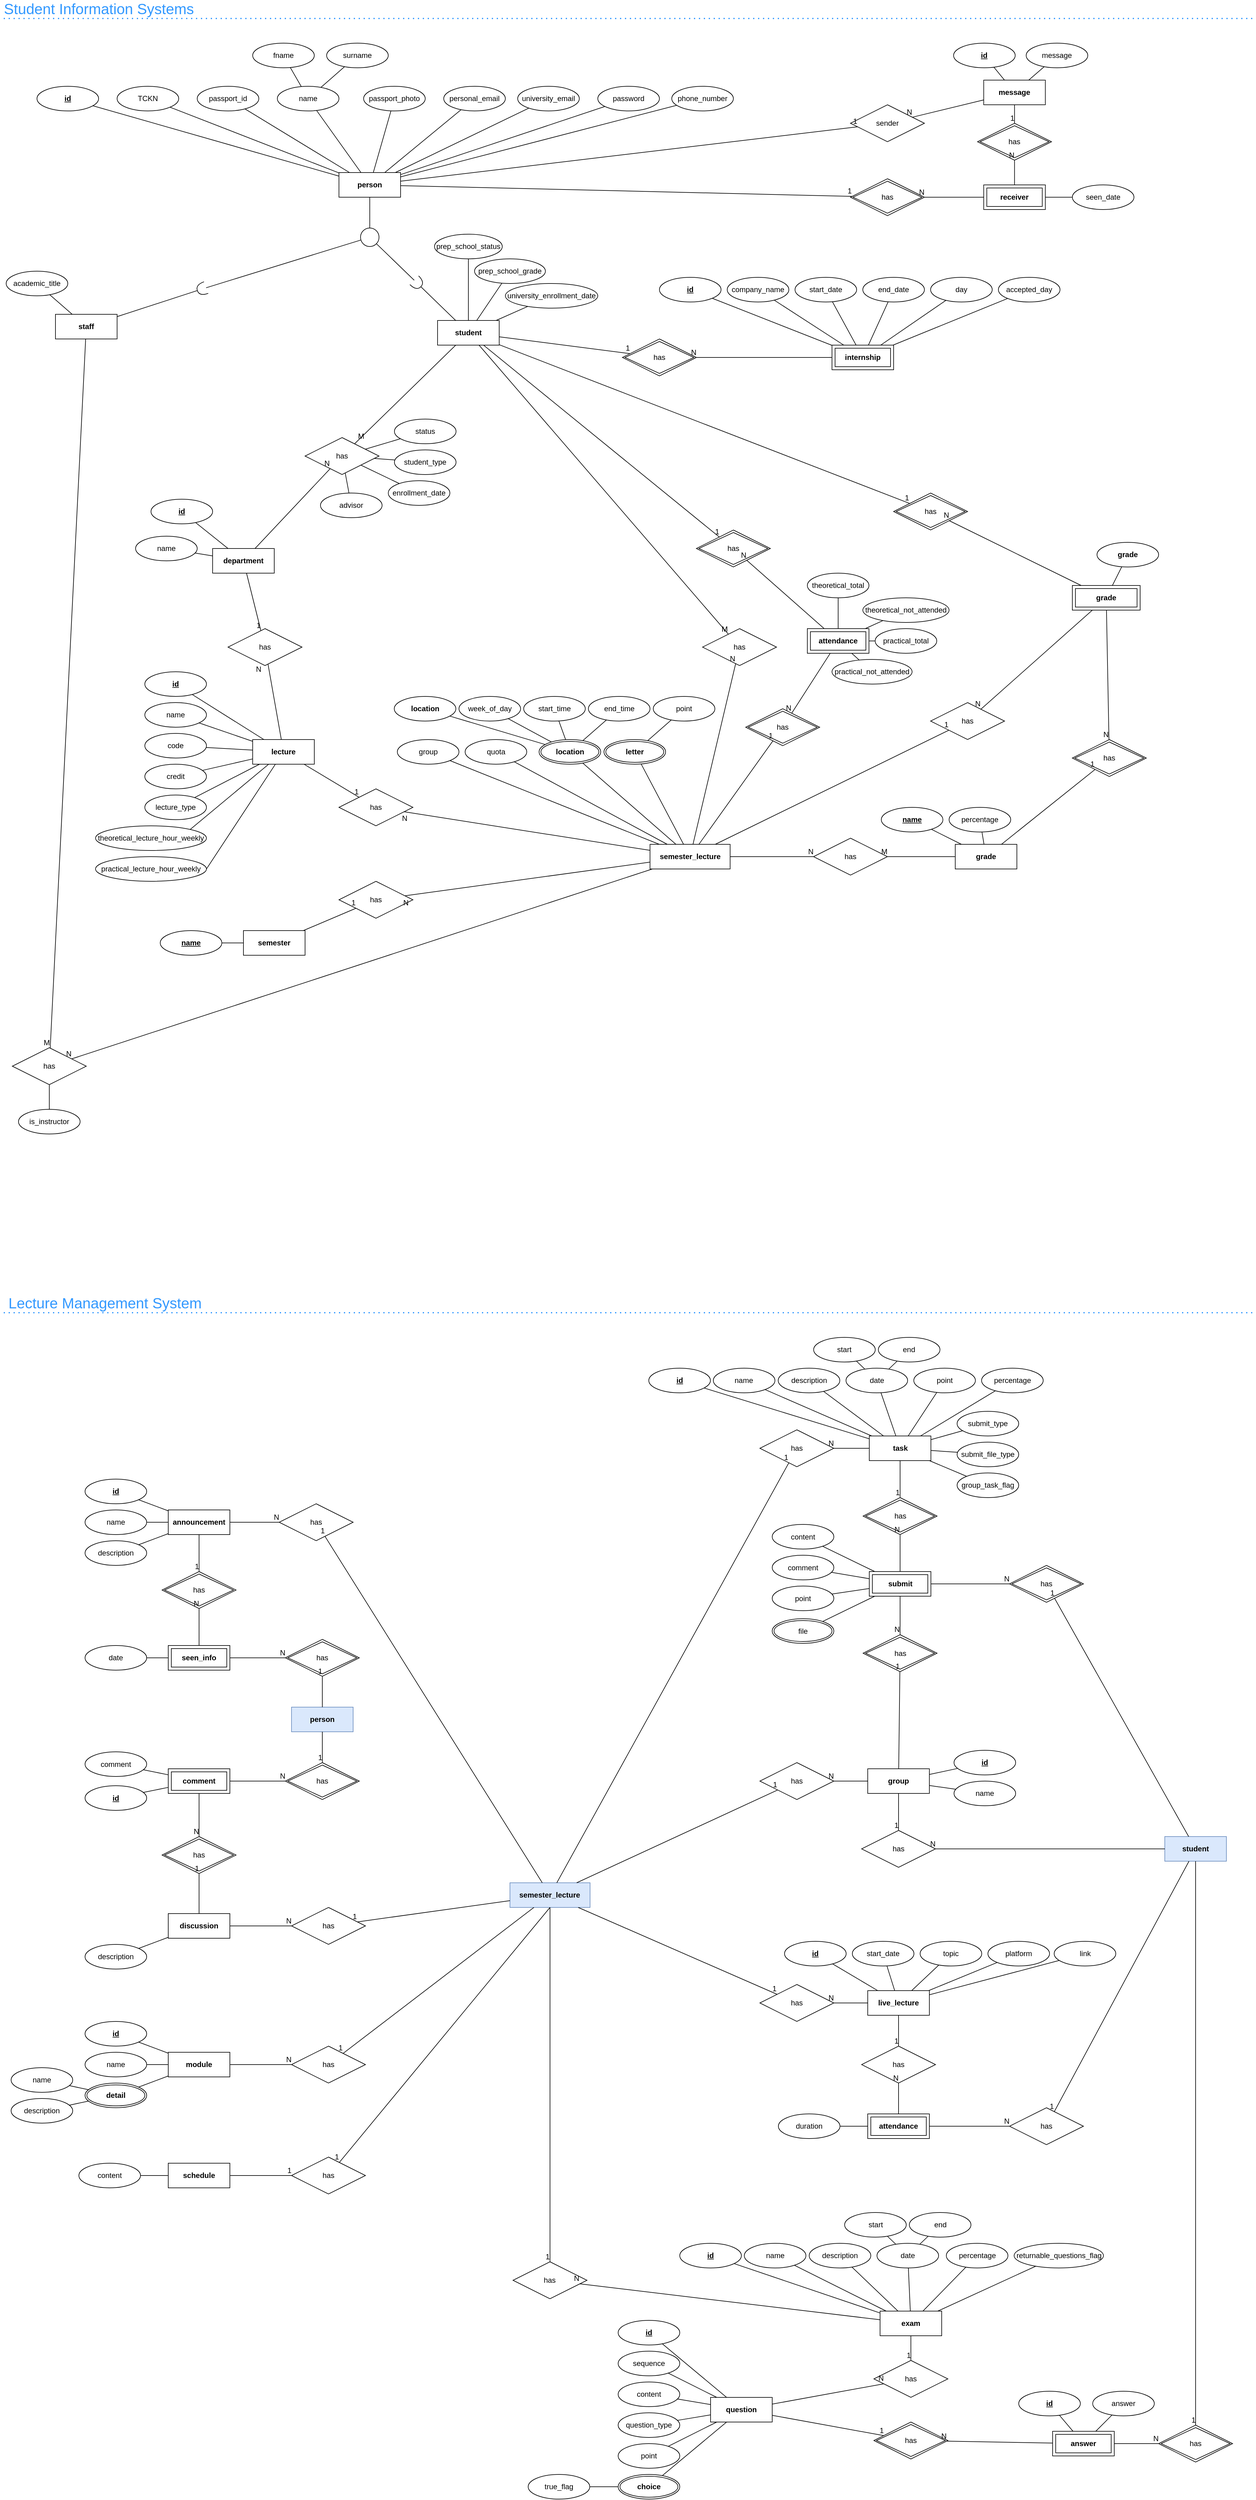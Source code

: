 <mxfile version="13.9.9" type="device"><diagram id="XMoU_OND17kwCqS3OICx" name="Page-1"><mxGraphModel dx="3408" dy="1976" grid="1" gridSize="10" guides="1" tooltips="1" connect="1" arrows="1" fold="1" page="1" pageScale="1" pageWidth="2050" pageHeight="2100" math="0" shadow="0"><root><mxCell id="0"/><mxCell id="1" parent="0"/><mxCell id="Ku2jAesm-2DQYDQjlMMh-1" value="&lt;span style=&quot;font-weight: 700&quot;&gt;person&lt;/span&gt;" style="whiteSpace=wrap;html=1;align=center;" parent="1" vertex="1"><mxGeometry x="555" y="290" width="100" height="40" as="geometry"/></mxCell><mxCell id="Ku2jAesm-2DQYDQjlMMh-2" value="&lt;span style=&quot;text-align: left&quot;&gt;TCKN&lt;/span&gt;" style="ellipse;whiteSpace=wrap;html=1;align=center;" parent="1" vertex="1"><mxGeometry x="195" y="150" width="100" height="40" as="geometry"/></mxCell><mxCell id="Ku2jAesm-2DQYDQjlMMh-3" value="&lt;span style=&quot;font-weight: 700 ; text-align: left&quot;&gt;id&lt;/span&gt;" style="ellipse;whiteSpace=wrap;html=1;align=center;fontStyle=4;" parent="1" vertex="1"><mxGeometry x="65" y="150" width="100" height="40" as="geometry"/></mxCell><mxCell id="Ku2jAesm-2DQYDQjlMMh-4" value="&lt;span style=&quot;text-align: left&quot;&gt;passport_id&lt;/span&gt;" style="ellipse;whiteSpace=wrap;html=1;align=center;" parent="1" vertex="1"><mxGeometry x="325" y="150" width="100" height="40" as="geometry"/></mxCell><mxCell id="Ku2jAesm-2DQYDQjlMMh-5" value="&lt;span style=&quot;text-align: left&quot;&gt;name&lt;/span&gt;" style="ellipse;whiteSpace=wrap;html=1;align=center;" parent="1" vertex="1"><mxGeometry x="455" y="150" width="100" height="40" as="geometry"/></mxCell><mxCell id="Ku2jAesm-2DQYDQjlMMh-6" value="&lt;span style=&quot;text-align: left&quot;&gt;surname&lt;/span&gt;" style="ellipse;whiteSpace=wrap;html=1;align=center;" parent="1" vertex="1"><mxGeometry x="535" y="80" width="100" height="40" as="geometry"/></mxCell><mxCell id="Ku2jAesm-2DQYDQjlMMh-11" value="&lt;span style=&quot;text-align: left&quot;&gt;fname&lt;/span&gt;" style="ellipse;whiteSpace=wrap;html=1;align=center;" parent="1" vertex="1"><mxGeometry x="415" y="80" width="100" height="40" as="geometry"/></mxCell><mxCell id="Ku2jAesm-2DQYDQjlMMh-12" value="&lt;span style=&quot;text-align: left&quot;&gt;passport_photo&lt;/span&gt;" style="ellipse;whiteSpace=wrap;html=1;align=center;" parent="1" vertex="1"><mxGeometry x="595" y="150" width="100" height="40" as="geometry"/></mxCell><mxCell id="Ku2jAesm-2DQYDQjlMMh-13" value="&lt;span style=&quot;text-align: left&quot;&gt;phone_number&lt;/span&gt;" style="ellipse;whiteSpace=wrap;html=1;align=center;" parent="1" vertex="1"><mxGeometry x="1095" y="150" width="100" height="40" as="geometry"/></mxCell><mxCell id="Ku2jAesm-2DQYDQjlMMh-14" value="&lt;span style=&quot;text-align: left&quot;&gt;personal_email&lt;/span&gt;" style="ellipse;whiteSpace=wrap;html=1;align=center;" parent="1" vertex="1"><mxGeometry x="725" y="150" width="100" height="40" as="geometry"/></mxCell><mxCell id="Ku2jAesm-2DQYDQjlMMh-16" value="" style="endArrow=none;html=1;rounded=0;" parent="1" source="Ku2jAesm-2DQYDQjlMMh-3" target="Ku2jAesm-2DQYDQjlMMh-1" edge="1"><mxGeometry relative="1" as="geometry"><mxPoint x="215" y="260" as="sourcePoint"/><mxPoint x="375" y="260" as="targetPoint"/></mxGeometry></mxCell><mxCell id="Ku2jAesm-2DQYDQjlMMh-17" value="" style="endArrow=none;html=1;rounded=0;" parent="1" source="Ku2jAesm-2DQYDQjlMMh-2" target="Ku2jAesm-2DQYDQjlMMh-1" edge="1"><mxGeometry relative="1" as="geometry"><mxPoint x="245.256" y="221.862" as="sourcePoint"/><mxPoint x="425" y="275.185" as="targetPoint"/></mxGeometry></mxCell><mxCell id="Ku2jAesm-2DQYDQjlMMh-18" value="" style="endArrow=none;html=1;rounded=0;" parent="1" source="Ku2jAesm-2DQYDQjlMMh-4" target="Ku2jAesm-2DQYDQjlMMh-1" edge="1"><mxGeometry relative="1" as="geometry"><mxPoint x="363.641" y="226.393" as="sourcePoint"/><mxPoint x="440.0" y="270.0" as="targetPoint"/></mxGeometry></mxCell><mxCell id="Ku2jAesm-2DQYDQjlMMh-19" value="" style="endArrow=none;html=1;rounded=0;" parent="1" source="Ku2jAesm-2DQYDQjlMMh-5" target="Ku2jAesm-2DQYDQjlMMh-1" edge="1"><mxGeometry relative="1" as="geometry"><mxPoint x="373.641" y="236.393" as="sourcePoint"/><mxPoint x="450.0" y="280.0" as="targetPoint"/></mxGeometry></mxCell><mxCell id="Ku2jAesm-2DQYDQjlMMh-20" value="" style="endArrow=none;html=1;rounded=0;" parent="1" source="Ku2jAesm-2DQYDQjlMMh-12" target="Ku2jAesm-2DQYDQjlMMh-1" edge="1"><mxGeometry relative="1" as="geometry"><mxPoint x="569.348" y="227.167" as="sourcePoint"/><mxPoint x="505.0" y="270.0" as="targetPoint"/></mxGeometry></mxCell><mxCell id="Ku2jAesm-2DQYDQjlMMh-21" value="" style="endArrow=none;html=1;rounded=0;" parent="1" source="Ku2jAesm-2DQYDQjlMMh-14" target="Ku2jAesm-2DQYDQjlMMh-1" edge="1"><mxGeometry relative="1" as="geometry"><mxPoint x="695.284" y="222.15" as="sourcePoint"/><mxPoint x="525.0" y="274.615" as="targetPoint"/></mxGeometry></mxCell><mxCell id="Ku2jAesm-2DQYDQjlMMh-22" value="" style="endArrow=none;html=1;rounded=0;" parent="1" source="Ku2jAesm-2DQYDQjlMMh-13" target="Ku2jAesm-2DQYDQjlMMh-1" edge="1"><mxGeometry relative="1" as="geometry"><mxPoint x="820.516" y="219.132" as="sourcePoint"/><mxPoint x="525.0" y="279.744" as="targetPoint"/></mxGeometry></mxCell><mxCell id="Ku2jAesm-2DQYDQjlMMh-23" value="" style="endArrow=none;html=1;rounded=0;" parent="1" source="Ku2jAesm-2DQYDQjlMMh-11" target="Ku2jAesm-2DQYDQjlMMh-5" edge="1"><mxGeometry relative="1" as="geometry"><mxPoint x="489.348" y="197.167" as="sourcePoint"/><mxPoint x="425.0" y="240.0" as="targetPoint"/></mxGeometry></mxCell><mxCell id="Ku2jAesm-2DQYDQjlMMh-24" value="" style="endArrow=none;html=1;rounded=0;" parent="1" source="Ku2jAesm-2DQYDQjlMMh-6" target="Ku2jAesm-2DQYDQjlMMh-5" edge="1"><mxGeometry relative="1" as="geometry"><mxPoint x="485.96" y="129.514" as="sourcePoint"/><mxPoint x="503.806" y="160.508" as="targetPoint"/></mxGeometry></mxCell><mxCell id="Ku2jAesm-2DQYDQjlMMh-26" value="&lt;span style=&quot;font-weight: 700&quot;&gt;staff&lt;/span&gt;" style="whiteSpace=wrap;html=1;align=center;" parent="1" vertex="1"><mxGeometry x="95" y="520" width="100" height="40" as="geometry"/></mxCell><mxCell id="Ku2jAesm-2DQYDQjlMMh-27" value="" style="ellipse;whiteSpace=wrap;html=1;aspect=fixed;" parent="1" vertex="1"><mxGeometry x="590" y="380" width="30" height="30" as="geometry"/></mxCell><mxCell id="Ku2jAesm-2DQYDQjlMMh-28" value="" style="endArrow=none;html=1;rounded=0;" parent="1" source="Ku2jAesm-2DQYDQjlMMh-1" target="Ku2jAesm-2DQYDQjlMMh-27" edge="1"><mxGeometry relative="1" as="geometry"><mxPoint x="515" y="440" as="sourcePoint"/><mxPoint x="675" y="440" as="targetPoint"/></mxGeometry></mxCell><mxCell id="Ku2jAesm-2DQYDQjlMMh-29" value="" style="endArrow=none;html=1;rounded=0;" parent="1" source="enJwTKfFx9Hhhwbg_yqi-1" target="Ku2jAesm-2DQYDQjlMMh-27" edge="1"><mxGeometry relative="1" as="geometry"><mxPoint x="475" y="460" as="sourcePoint"/><mxPoint x="635" y="460" as="targetPoint"/></mxGeometry></mxCell><mxCell id="Ku2jAesm-2DQYDQjlMMh-30" value="&lt;span style=&quot;font-weight: 700&quot;&gt;student&lt;/span&gt;" style="whiteSpace=wrap;html=1;align=center;" parent="1" vertex="1"><mxGeometry x="715" y="530" width="100" height="40" as="geometry"/></mxCell><mxCell id="Ku2jAesm-2DQYDQjlMMh-31" value="" style="endArrow=none;html=1;rounded=0;" parent="1" source="enJwTKfFx9Hhhwbg_yqi-3" target="Ku2jAesm-2DQYDQjlMMh-27" edge="1"><mxGeometry relative="1" as="geometry"><mxPoint x="458.226" y="540" as="sourcePoint"/><mxPoint x="603.633" y="414.788" as="targetPoint"/></mxGeometry></mxCell><mxCell id="Ku2jAesm-2DQYDQjlMMh-39" value="&lt;span style=&quot;text-align: left&quot;&gt;university_email&lt;/span&gt;" style="ellipse;whiteSpace=wrap;html=1;align=center;" parent="1" vertex="1"><mxGeometry x="845" y="150" width="100" height="40" as="geometry"/></mxCell><mxCell id="Ku2jAesm-2DQYDQjlMMh-40" value="&lt;span style=&quot;text-align: left&quot;&gt;password&lt;/span&gt;" style="ellipse;whiteSpace=wrap;html=1;align=center;" parent="1" vertex="1"><mxGeometry x="975" y="150" width="100" height="40" as="geometry"/></mxCell><mxCell id="Ku2jAesm-2DQYDQjlMMh-41" value="" style="endArrow=none;html=1;rounded=0;" parent="1" source="Ku2jAesm-2DQYDQjlMMh-39" target="Ku2jAesm-2DQYDQjlMMh-1" edge="1"><mxGeometry relative="1" as="geometry"><mxPoint x="763.242" y="198.007" as="sourcePoint"/><mxPoint x="639.286" y="300" as="targetPoint"/></mxGeometry></mxCell><mxCell id="Ku2jAesm-2DQYDQjlMMh-42" value="" style="endArrow=none;html=1;rounded=0;" parent="1" source="Ku2jAesm-2DQYDQjlMMh-40" target="Ku2jAesm-2DQYDQjlMMh-1" edge="1"><mxGeometry relative="1" as="geometry"><mxPoint x="873.117" y="195.406" as="sourcePoint"/><mxPoint x="656.429" y="300" as="targetPoint"/></mxGeometry></mxCell><mxCell id="Ku2jAesm-2DQYDQjlMMh-44" value="&lt;span style=&quot;text-align: left&quot;&gt;academic_title&lt;/span&gt;" style="ellipse;whiteSpace=wrap;html=1;align=center;strokeColor=#000000;fillColor=#ffffff;" parent="1" vertex="1"><mxGeometry x="15" y="450" width="100" height="40" as="geometry"/></mxCell><mxCell id="Ku2jAesm-2DQYDQjlMMh-45" value="" style="endArrow=none;html=1;rounded=0;" parent="1" source="Ku2jAesm-2DQYDQjlMMh-44" target="Ku2jAesm-2DQYDQjlMMh-26" edge="1"><mxGeometry relative="1" as="geometry"><mxPoint x="325" y="550" as="sourcePoint"/><mxPoint x="485" y="550" as="targetPoint"/></mxGeometry></mxCell><mxCell id="Ku2jAesm-2DQYDQjlMMh-47" value="&lt;span style=&quot;text-align: left&quot;&gt;prep_school_status&lt;/span&gt;" style="ellipse;whiteSpace=wrap;html=1;align=center;strokeColor=#000000;fillColor=#ffffff;" parent="1" vertex="1"><mxGeometry x="710" y="390" width="110" height="40" as="geometry"/></mxCell><mxCell id="Ku2jAesm-2DQYDQjlMMh-48" value="&lt;span style=&quot;text-align: left&quot;&gt;prep_school_grade&lt;/span&gt;" style="ellipse;whiteSpace=wrap;html=1;align=center;strokeColor=#000000;fillColor=#ffffff;" parent="1" vertex="1"><mxGeometry x="775" y="430" width="115" height="40" as="geometry"/></mxCell><mxCell id="Ku2jAesm-2DQYDQjlMMh-49" value="&lt;span style=&quot;text-align: left&quot;&gt;university_enrollment_date&lt;/span&gt;" style="ellipse;whiteSpace=wrap;html=1;align=center;strokeColor=#000000;fillColor=#ffffff;" parent="1" vertex="1"><mxGeometry x="825" y="470" width="150" height="40" as="geometry"/></mxCell><mxCell id="Ku2jAesm-2DQYDQjlMMh-50" value="" style="endArrow=none;html=1;rounded=0;" parent="1" source="Ku2jAesm-2DQYDQjlMMh-30" target="Ku2jAesm-2DQYDQjlMMh-47" edge="1"><mxGeometry relative="1" as="geometry"><mxPoint x="755" y="480" as="sourcePoint"/><mxPoint x="915" y="480" as="targetPoint"/></mxGeometry></mxCell><mxCell id="Ku2jAesm-2DQYDQjlMMh-51" value="" style="endArrow=none;html=1;rounded=0;" parent="1" source="Ku2jAesm-2DQYDQjlMMh-30" target="Ku2jAesm-2DQYDQjlMMh-48" edge="1"><mxGeometry relative="1" as="geometry"><mxPoint x="845" y="540" as="sourcePoint"/><mxPoint x="1005" y="540" as="targetPoint"/></mxGeometry></mxCell><mxCell id="Ku2jAesm-2DQYDQjlMMh-52" value="" style="endArrow=none;html=1;rounded=0;" parent="1" source="Ku2jAesm-2DQYDQjlMMh-30" target="Ku2jAesm-2DQYDQjlMMh-49" edge="1"><mxGeometry relative="1" as="geometry"><mxPoint x="808.131" y="540" as="sourcePoint"/><mxPoint x="878.811" y="497.333" as="targetPoint"/></mxGeometry></mxCell><mxCell id="Ku2jAesm-2DQYDQjlMMh-53" value="has" style="shape=rhombus;perimeter=rhombusPerimeter;whiteSpace=wrap;html=1;align=center;strokeColor=#000000;fillColor=#ffffff;" parent="1" vertex="1"><mxGeometry x="500" y="720" width="120" height="60" as="geometry"/></mxCell><mxCell id="Ku2jAesm-2DQYDQjlMMh-54" value="&lt;span style=&quot;font-weight: 700&quot;&gt;department&lt;/span&gt;" style="whiteSpace=wrap;html=1;align=center;strokeColor=#000000;fillColor=#ffffff;" parent="1" vertex="1"><mxGeometry x="350" y="900" width="100" height="40" as="geometry"/></mxCell><mxCell id="Ku2jAesm-2DQYDQjlMMh-55" value="&lt;span style=&quot;font-weight: 700 ; text-align: left&quot;&gt;id&lt;/span&gt;" style="ellipse;whiteSpace=wrap;html=1;align=center;fontStyle=4;strokeColor=#000000;fillColor=#ffffff;" parent="1" vertex="1"><mxGeometry x="250" y="820" width="100" height="40" as="geometry"/></mxCell><mxCell id="Ku2jAesm-2DQYDQjlMMh-56" value="&lt;span style=&quot;text-align: left&quot;&gt;name&lt;/span&gt;" style="ellipse;whiteSpace=wrap;html=1;align=center;strokeColor=#000000;fillColor=#ffffff;" parent="1" vertex="1"><mxGeometry x="225" y="880" width="100" height="40" as="geometry"/></mxCell><mxCell id="Ku2jAesm-2DQYDQjlMMh-58" value="" style="endArrow=none;html=1;rounded=0;" parent="1" source="Ku2jAesm-2DQYDQjlMMh-55" target="Ku2jAesm-2DQYDQjlMMh-54" edge="1"><mxGeometry relative="1" as="geometry"><mxPoint x="295" y="960" as="sourcePoint"/><mxPoint x="455" y="960" as="targetPoint"/></mxGeometry></mxCell><mxCell id="Ku2jAesm-2DQYDQjlMMh-59" value="" style="endArrow=none;html=1;rounded=0;" parent="1" source="Ku2jAesm-2DQYDQjlMMh-56" target="Ku2jAesm-2DQYDQjlMMh-54" edge="1"><mxGeometry relative="1" as="geometry"><mxPoint x="360.925" y="868.958" as="sourcePoint"/><mxPoint x="387.857" y="900" as="targetPoint"/></mxGeometry></mxCell><mxCell id="Ku2jAesm-2DQYDQjlMMh-68" value="" style="endArrow=none;html=1;rounded=0;" parent="1" source="Ku2jAesm-2DQYDQjlMMh-54" target="Ku2jAesm-2DQYDQjlMMh-53" edge="1"><mxGeometry relative="1" as="geometry"><mxPoint x="665" y="870" as="sourcePoint"/><mxPoint x="825" y="870" as="targetPoint"/></mxGeometry></mxCell><mxCell id="Ku2jAesm-2DQYDQjlMMh-69" value="N" style="resizable=0;html=1;align=right;verticalAlign=bottom;" parent="Ku2jAesm-2DQYDQjlMMh-68" connectable="0" vertex="1"><mxGeometry x="1" relative="1" as="geometry"/></mxCell><mxCell id="Ku2jAesm-2DQYDQjlMMh-70" value="" style="endArrow=none;html=1;rounded=0;" parent="1" source="Ku2jAesm-2DQYDQjlMMh-30" target="Ku2jAesm-2DQYDQjlMMh-53" edge="1"><mxGeometry relative="1" as="geometry"><mxPoint x="785" y="640" as="sourcePoint"/><mxPoint x="945" y="640" as="targetPoint"/></mxGeometry></mxCell><mxCell id="Ku2jAesm-2DQYDQjlMMh-71" value="M" style="resizable=0;html=1;align=right;verticalAlign=bottom;" parent="Ku2jAesm-2DQYDQjlMMh-70" connectable="0" vertex="1"><mxGeometry x="1" relative="1" as="geometry"><mxPoint x="16.21" y="-3.62" as="offset"/></mxGeometry></mxCell><mxCell id="Ku2jAesm-2DQYDQjlMMh-72" value="&lt;span style=&quot;text-align: left&quot;&gt;status&lt;/span&gt;" style="ellipse;whiteSpace=wrap;html=1;align=center;strokeColor=#000000;fillColor=#ffffff;" parent="1" vertex="1"><mxGeometry x="645" y="690" width="100" height="40" as="geometry"/></mxCell><mxCell id="Ku2jAesm-2DQYDQjlMMh-77" value="&lt;span style=&quot;text-align: left&quot;&gt;student_type&lt;/span&gt;" style="ellipse;whiteSpace=wrap;html=1;align=center;strokeColor=#000000;fillColor=#ffffff;" parent="1" vertex="1"><mxGeometry x="645" y="740" width="100" height="40" as="geometry"/></mxCell><mxCell id="Ku2jAesm-2DQYDQjlMMh-78" value="&lt;span style=&quot;text-align: left&quot;&gt;enrollment_date&lt;/span&gt;" style="ellipse;whiteSpace=wrap;html=1;align=center;strokeColor=#000000;fillColor=#ffffff;" parent="1" vertex="1"><mxGeometry x="635" y="790" width="100" height="40" as="geometry"/></mxCell><mxCell id="Ku2jAesm-2DQYDQjlMMh-79" value="" style="endArrow=none;html=1;rounded=0;" parent="1" source="Ku2jAesm-2DQYDQjlMMh-53" target="Ku2jAesm-2DQYDQjlMMh-72" edge="1"><mxGeometry relative="1" as="geometry"><mxPoint x="570" y="800" as="sourcePoint"/><mxPoint x="637.639" y="687.889" as="targetPoint"/></mxGeometry></mxCell><mxCell id="Ku2jAesm-2DQYDQjlMMh-80" value="" style="endArrow=none;html=1;rounded=0;" parent="1" source="Ku2jAesm-2DQYDQjlMMh-53" target="Ku2jAesm-2DQYDQjlMMh-77" edge="1"><mxGeometry relative="1" as="geometry"><mxPoint x="593.077" y="741.538" as="sourcePoint"/><mxPoint x="647.639" y="697.889" as="targetPoint"/></mxGeometry></mxCell><mxCell id="Ku2jAesm-2DQYDQjlMMh-81" value="" style="endArrow=none;html=1;rounded=0;" parent="1" source="Ku2jAesm-2DQYDQjlMMh-53" target="Ku2jAesm-2DQYDQjlMMh-78" edge="1"><mxGeometry relative="1" as="geometry"><mxPoint x="609.13" y="749.565" as="sourcePoint"/><mxPoint x="678.397" y="731.094" as="targetPoint"/></mxGeometry></mxCell><mxCell id="Ku2jAesm-2DQYDQjlMMh-88" value="&lt;span style=&quot;font-weight: 700&quot;&gt;internship&lt;/span&gt;" style="shape=ext;margin=3;double=1;whiteSpace=wrap;html=1;align=center;" parent="1" vertex="1"><mxGeometry x="1355" y="570" width="100" height="40" as="geometry"/></mxCell><mxCell id="Ku2jAesm-2DQYDQjlMMh-89" value="has" style="shape=rhombus;double=1;perimeter=rhombusPerimeter;whiteSpace=wrap;html=1;align=center;" parent="1" vertex="1"><mxGeometry x="1015" y="560" width="120" height="60" as="geometry"/></mxCell><mxCell id="Ku2jAesm-2DQYDQjlMMh-90" value="" style="endArrow=none;html=1;rounded=0;" parent="1" source="Ku2jAesm-2DQYDQjlMMh-88" target="Ku2jAesm-2DQYDQjlMMh-89" edge="1"><mxGeometry relative="1" as="geometry"><mxPoint x="835" y="640" as="sourcePoint"/><mxPoint x="1075" y="590" as="targetPoint"/></mxGeometry></mxCell><mxCell id="Ku2jAesm-2DQYDQjlMMh-91" value="N" style="resizable=0;html=1;align=right;verticalAlign=bottom;" parent="Ku2jAesm-2DQYDQjlMMh-90" connectable="0" vertex="1"><mxGeometry x="1" relative="1" as="geometry"/></mxCell><mxCell id="Ku2jAesm-2DQYDQjlMMh-92" value="" style="endArrow=none;html=1;rounded=0;" parent="1" source="Ku2jAesm-2DQYDQjlMMh-30" target="Ku2jAesm-2DQYDQjlMMh-89" edge="1"><mxGeometry relative="1" as="geometry"><mxPoint x="845" y="630" as="sourcePoint"/><mxPoint x="1005" y="630" as="targetPoint"/></mxGeometry></mxCell><mxCell id="Ku2jAesm-2DQYDQjlMMh-93" value="1" style="resizable=0;html=1;align=right;verticalAlign=bottom;" parent="Ku2jAesm-2DQYDQjlMMh-92" connectable="0" vertex="1"><mxGeometry x="1" relative="1" as="geometry"/></mxCell><mxCell id="Ku2jAesm-2DQYDQjlMMh-94" value="&lt;span style=&quot;font-weight: 700 ; text-align: left&quot;&gt;id&lt;/span&gt;" style="ellipse;whiteSpace=wrap;html=1;align=center;fontStyle=4;strokeColor=#000000;fillColor=#ffffff;" parent="1" vertex="1"><mxGeometry x="1075" y="460" width="100" height="40" as="geometry"/></mxCell><mxCell id="Ku2jAesm-2DQYDQjlMMh-95" value="&lt;span style=&quot;text-align: left&quot;&gt;company_name&lt;/span&gt;" style="ellipse;whiteSpace=wrap;html=1;align=center;strokeColor=#000000;fillColor=#ffffff;" parent="1" vertex="1"><mxGeometry x="1185" y="460" width="100" height="40" as="geometry"/></mxCell><mxCell id="Ku2jAesm-2DQYDQjlMMh-96" value="&lt;span style=&quot;text-align: left&quot;&gt;start_date&lt;/span&gt;" style="ellipse;whiteSpace=wrap;html=1;align=center;strokeColor=#000000;fillColor=#ffffff;" parent="1" vertex="1"><mxGeometry x="1295" y="460" width="100" height="40" as="geometry"/></mxCell><mxCell id="Ku2jAesm-2DQYDQjlMMh-97" value="&lt;span style=&quot;text-align: left&quot;&gt;end_date&lt;/span&gt;" style="ellipse;whiteSpace=wrap;html=1;align=center;strokeColor=#000000;fillColor=#ffffff;" parent="1" vertex="1"><mxGeometry x="1405" y="460" width="100" height="40" as="geometry"/></mxCell><mxCell id="Ku2jAesm-2DQYDQjlMMh-98" value="&lt;span style=&quot;text-align: left&quot;&gt;day&lt;/span&gt;" style="ellipse;whiteSpace=wrap;html=1;align=center;strokeColor=#000000;fillColor=#ffffff;" parent="1" vertex="1"><mxGeometry x="1515" y="460" width="100" height="40" as="geometry"/></mxCell><mxCell id="Ku2jAesm-2DQYDQjlMMh-99" value="&lt;span style=&quot;text-align: left&quot;&gt;accepted_day&lt;/span&gt;" style="ellipse;whiteSpace=wrap;html=1;align=center;strokeColor=#000000;fillColor=#ffffff;" parent="1" vertex="1"><mxGeometry x="1625" y="460" width="100" height="40" as="geometry"/></mxCell><mxCell id="Ku2jAesm-2DQYDQjlMMh-101" value="" style="endArrow=none;html=1;rounded=0;" parent="1" source="Ku2jAesm-2DQYDQjlMMh-94" target="Ku2jAesm-2DQYDQjlMMh-88" edge="1"><mxGeometry relative="1" as="geometry"><mxPoint x="1185" y="560" as="sourcePoint"/><mxPoint x="1345" y="560" as="targetPoint"/></mxGeometry></mxCell><mxCell id="Ku2jAesm-2DQYDQjlMMh-102" value="" style="endArrow=none;html=1;rounded=0;" parent="1" source="Ku2jAesm-2DQYDQjlMMh-95" target="Ku2jAesm-2DQYDQjlMMh-88" edge="1"><mxGeometry relative="1" as="geometry"><mxPoint x="1170.811" y="503.957" as="sourcePoint"/><mxPoint x="1365" y="580.357" as="targetPoint"/></mxGeometry></mxCell><mxCell id="Ku2jAesm-2DQYDQjlMMh-103" value="" style="endArrow=none;html=1;rounded=0;" parent="1" source="Ku2jAesm-2DQYDQjlMMh-96" target="Ku2jAesm-2DQYDQjlMMh-88" edge="1"><mxGeometry relative="1" as="geometry"><mxPoint x="1271.379" y="506.99" as="sourcePoint"/><mxPoint x="1384.091" y="580" as="targetPoint"/></mxGeometry></mxCell><mxCell id="Ku2jAesm-2DQYDQjlMMh-104" value="" style="endArrow=none;html=1;rounded=0;" parent="1" source="Ku2jAesm-2DQYDQjlMMh-97" target="Ku2jAesm-2DQYDQjlMMh-88" edge="1"><mxGeometry relative="1" as="geometry"><mxPoint x="1365.547" y="509.55" as="sourcePoint"/><mxPoint x="1415" y="580" as="targetPoint"/></mxGeometry></mxCell><mxCell id="Ku2jAesm-2DQYDQjlMMh-105" value="" style="endArrow=none;html=1;rounded=0;" parent="1" source="Ku2jAesm-2DQYDQjlMMh-98" target="Ku2jAesm-2DQYDQjlMMh-88" edge="1"><mxGeometry relative="1" as="geometry"><mxPoint x="1456.193" y="509.687" as="sourcePoint"/><mxPoint x="1424.091" y="580" as="targetPoint"/></mxGeometry></mxCell><mxCell id="Ku2jAesm-2DQYDQjlMMh-106" value="" style="endArrow=none;html=1;rounded=0;" parent="1" source="Ku2jAesm-2DQYDQjlMMh-99" target="Ku2jAesm-2DQYDQjlMMh-88" edge="1"><mxGeometry relative="1" as="geometry"><mxPoint x="1549.778" y="507.269" as="sourcePoint"/><mxPoint x="1444.091" y="580" as="targetPoint"/></mxGeometry></mxCell><mxCell id="Ku2jAesm-2DQYDQjlMMh-107" value="has" style="shape=rhombus;perimeter=rhombusPerimeter;whiteSpace=wrap;html=1;align=center;strokeColor=#000000;fillColor=#ffffff;" parent="1" vertex="1"><mxGeometry x="375" y="1030" width="120" height="60" as="geometry"/></mxCell><mxCell id="Ku2jAesm-2DQYDQjlMMh-108" value="&lt;span style=&quot;font-weight: 700&quot;&gt;lecture&lt;/span&gt;" style="whiteSpace=wrap;html=1;align=center;strokeColor=#000000;fillColor=#ffffff;" parent="1" vertex="1"><mxGeometry x="415" y="1210" width="100" height="40" as="geometry"/></mxCell><mxCell id="Ku2jAesm-2DQYDQjlMMh-109" value="&lt;span style=&quot;text-align: left&quot;&gt;name&lt;/span&gt;" style="ellipse;whiteSpace=wrap;html=1;align=center;strokeColor=#000000;fillColor=#ffffff;" parent="1" vertex="1"><mxGeometry x="240" y="1150" width="100" height="40" as="geometry"/></mxCell><mxCell id="Ku2jAesm-2DQYDQjlMMh-110" value="&lt;span style=&quot;font-weight: 700 ; text-align: left&quot;&gt;id&lt;/span&gt;" style="ellipse;whiteSpace=wrap;html=1;align=center;fontStyle=4;strokeColor=#000000;fillColor=#ffffff;" parent="1" vertex="1"><mxGeometry x="240" y="1100" width="100" height="40" as="geometry"/></mxCell><mxCell id="Ku2jAesm-2DQYDQjlMMh-111" value="&lt;span style=&quot;text-align: left&quot;&gt;code&lt;/span&gt;" style="ellipse;whiteSpace=wrap;html=1;align=center;strokeColor=#000000;fillColor=#ffffff;" parent="1" vertex="1"><mxGeometry x="240" y="1200" width="100" height="40" as="geometry"/></mxCell><mxCell id="Ku2jAesm-2DQYDQjlMMh-112" value="&lt;span style=&quot;text-align: left&quot;&gt;theoretical_lecture_hour_weekly&lt;/span&gt;" style="ellipse;whiteSpace=wrap;html=1;align=center;strokeColor=#000000;fillColor=#ffffff;" parent="1" vertex="1"><mxGeometry x="160" y="1350" width="180" height="40" as="geometry"/></mxCell><mxCell id="Ku2jAesm-2DQYDQjlMMh-113" value="&lt;span style=&quot;text-align: left&quot;&gt;credit&lt;/span&gt;" style="ellipse;whiteSpace=wrap;html=1;align=center;strokeColor=#000000;fillColor=#ffffff;" parent="1" vertex="1"><mxGeometry x="240" y="1250" width="100" height="40" as="geometry"/></mxCell><mxCell id="Ku2jAesm-2DQYDQjlMMh-114" value="&lt;span style=&quot;text-align: left&quot;&gt;lecture_type&lt;/span&gt;" style="ellipse;whiteSpace=wrap;html=1;align=center;strokeColor=#000000;fillColor=#ffffff;" parent="1" vertex="1"><mxGeometry x="240" y="1300" width="100" height="40" as="geometry"/></mxCell><mxCell id="Ku2jAesm-2DQYDQjlMMh-115" value="&lt;span style=&quot;text-align: left&quot;&gt;practical_lecture_hour_weekly&lt;/span&gt;" style="ellipse;whiteSpace=wrap;html=1;align=center;strokeColor=#000000;fillColor=#ffffff;" parent="1" vertex="1"><mxGeometry x="160" y="1400" width="180" height="40" as="geometry"/></mxCell><mxCell id="Ku2jAesm-2DQYDQjlMMh-116" value="" style="endArrow=none;html=1;rounded=0;exitX=1;exitY=0.5;exitDx=0;exitDy=0;" parent="1" source="Ku2jAesm-2DQYDQjlMMh-115" target="Ku2jAesm-2DQYDQjlMMh-108" edge="1"><mxGeometry relative="1" as="geometry"><mxPoint x="380" y="1390" as="sourcePoint"/><mxPoint x="540" y="1390" as="targetPoint"/></mxGeometry></mxCell><mxCell id="Ku2jAesm-2DQYDQjlMMh-117" value="" style="endArrow=none;html=1;rounded=0;exitX=1;exitY=0;exitDx=0;exitDy=0;" parent="1" source="Ku2jAesm-2DQYDQjlMMh-112" target="Ku2jAesm-2DQYDQjlMMh-108" edge="1"><mxGeometry relative="1" as="geometry"><mxPoint x="314.315" y="1440.255" as="sourcePoint"/><mxPoint x="445.455" y="1260" as="targetPoint"/></mxGeometry></mxCell><mxCell id="Ku2jAesm-2DQYDQjlMMh-118" value="" style="endArrow=none;html=1;rounded=0;" parent="1" source="Ku2jAesm-2DQYDQjlMMh-108" target="Ku2jAesm-2DQYDQjlMMh-110" edge="1"><mxGeometry relative="1" as="geometry"><mxPoint x="360" y="1160" as="sourcePoint"/><mxPoint x="520" y="1160" as="targetPoint"/></mxGeometry></mxCell><mxCell id="Ku2jAesm-2DQYDQjlMMh-119" value="" style="endArrow=none;html=1;rounded=0;" parent="1" source="Ku2jAesm-2DQYDQjlMMh-108" target="Ku2jAesm-2DQYDQjlMMh-109" edge="1"><mxGeometry relative="1" as="geometry"><mxPoint x="420.0" y="1220" as="sourcePoint"/><mxPoint x="331.235" y="1175.617" as="targetPoint"/></mxGeometry></mxCell><mxCell id="Ku2jAesm-2DQYDQjlMMh-120" value="" style="endArrow=none;html=1;rounded=0;" parent="1" source="Ku2jAesm-2DQYDQjlMMh-108" target="Ku2jAesm-2DQYDQjlMMh-111" edge="1"><mxGeometry relative="1" as="geometry"><mxPoint x="410" y="1230.625" as="sourcePoint"/><mxPoint x="345.273" y="1218.489" as="targetPoint"/></mxGeometry></mxCell><mxCell id="Ku2jAesm-2DQYDQjlMMh-121" value="" style="endArrow=none;html=1;rounded=0;" parent="1" source="Ku2jAesm-2DQYDQjlMMh-108" target="Ku2jAesm-2DQYDQjlMMh-113" edge="1"><mxGeometry relative="1" as="geometry"><mxPoint x="410" y="1246.25" as="sourcePoint"/><mxPoint x="347.724" y="1254.035" as="targetPoint"/></mxGeometry></mxCell><mxCell id="Ku2jAesm-2DQYDQjlMMh-122" value="" style="endArrow=none;html=1;rounded=0;" parent="1" source="Ku2jAesm-2DQYDQjlMMh-108" target="Ku2jAesm-2DQYDQjlMMh-114" edge="1"><mxGeometry relative="1" as="geometry"><mxPoint x="414.286" y="1260" as="sourcePoint"/><mxPoint x="333.738" y="1295.239" as="targetPoint"/></mxGeometry></mxCell><mxCell id="Ku2jAesm-2DQYDQjlMMh-123" value="" style="endArrow=none;html=1;rounded=0;" parent="1" source="Ku2jAesm-2DQYDQjlMMh-54" target="Ku2jAesm-2DQYDQjlMMh-107" edge="1"><mxGeometry relative="1" as="geometry"><mxPoint x="465" y="910" as="sourcePoint"/><mxPoint x="625" y="910" as="targetPoint"/></mxGeometry></mxCell><mxCell id="Ku2jAesm-2DQYDQjlMMh-124" value="1" style="resizable=0;html=1;align=right;verticalAlign=bottom;" parent="Ku2jAesm-2DQYDQjlMMh-123" connectable="0" vertex="1"><mxGeometry x="1" relative="1" as="geometry"/></mxCell><mxCell id="Ku2jAesm-2DQYDQjlMMh-125" value="" style="endArrow=none;html=1;rounded=0;" parent="1" source="Ku2jAesm-2DQYDQjlMMh-108" target="Ku2jAesm-2DQYDQjlMMh-107" edge="1"><mxGeometry relative="1" as="geometry"><mxPoint x="500" y="1170" as="sourcePoint"/><mxPoint x="660" y="1170" as="targetPoint"/></mxGeometry></mxCell><mxCell id="Ku2jAesm-2DQYDQjlMMh-126" value="N" style="resizable=0;html=1;align=right;verticalAlign=bottom;" parent="Ku2jAesm-2DQYDQjlMMh-125" connectable="0" vertex="1"><mxGeometry x="1" relative="1" as="geometry"><mxPoint x="-10.56" y="17.2" as="offset"/></mxGeometry></mxCell><mxCell id="Ku2jAesm-2DQYDQjlMMh-127" value="&lt;span style=&quot;font-weight: 700&quot;&gt;semester&lt;/span&gt;" style="whiteSpace=wrap;html=1;align=center;strokeColor=#000000;fillColor=#ffffff;" parent="1" vertex="1"><mxGeometry x="400" y="1520" width="100" height="40" as="geometry"/></mxCell><mxCell id="Ku2jAesm-2DQYDQjlMMh-128" value="&lt;span style=&quot;font-weight: 700 ; text-align: left&quot;&gt;name&lt;/span&gt;" style="ellipse;whiteSpace=wrap;html=1;align=center;fontStyle=4;strokeColor=#000000;fillColor=#ffffff;" parent="1" vertex="1"><mxGeometry x="265" y="1520" width="100" height="40" as="geometry"/></mxCell><mxCell id="Ku2jAesm-2DQYDQjlMMh-129" value="" style="endArrow=none;html=1;rounded=0;" parent="1" source="Ku2jAesm-2DQYDQjlMMh-127" target="Ku2jAesm-2DQYDQjlMMh-128" edge="1"><mxGeometry relative="1" as="geometry"><mxPoint x="245" y="1610" as="sourcePoint"/><mxPoint x="405" y="1610" as="targetPoint"/></mxGeometry></mxCell><mxCell id="Ku2jAesm-2DQYDQjlMMh-135" value="&lt;span style=&quot;text-align: left&quot;&gt;group&lt;/span&gt;" style="ellipse;whiteSpace=wrap;html=1;align=center;strokeColor=#000000;fillColor=#ffffff;" parent="1" vertex="1"><mxGeometry x="649.72" y="1210" width="100" height="40" as="geometry"/></mxCell><mxCell id="Ku2jAesm-2DQYDQjlMMh-136" value="&lt;span style=&quot;text-align: left&quot;&gt;quota&lt;/span&gt;" style="ellipse;whiteSpace=wrap;html=1;align=center;strokeColor=#000000;fillColor=#ffffff;" parent="1" vertex="1"><mxGeometry x="759.72" y="1210" width="100" height="40" as="geometry"/></mxCell><mxCell id="Ku2jAesm-2DQYDQjlMMh-137" value="" style="endArrow=none;html=1;rounded=0;" parent="1" source="Ku2jAesm-2DQYDQjlMMh-135" target="Ku2jAesm-2DQYDQjlMMh-165" edge="1"><mxGeometry relative="1" as="geometry"><mxPoint x="994.72" y="1280" as="sourcePoint"/><mxPoint x="1063.456" y="1218.132" as="targetPoint"/></mxGeometry></mxCell><mxCell id="Ku2jAesm-2DQYDQjlMMh-138" value="" style="endArrow=none;html=1;rounded=0;" parent="1" source="Ku2jAesm-2DQYDQjlMMh-136" target="Ku2jAesm-2DQYDQjlMMh-165" edge="1"><mxGeometry relative="1" as="geometry"><mxPoint x="1069.54" y="1189.101" as="sourcePoint"/><mxPoint x="1071.024" y="1214.348" as="targetPoint"/></mxGeometry></mxCell><mxCell id="Ku2jAesm-2DQYDQjlMMh-142" value="&lt;span style=&quot;font-weight: 700&quot;&gt;location&lt;/span&gt;" style="ellipse;whiteSpace=wrap;html=1;align=center;strokeColor=#000000;fillColor=#ffffff;" parent="1" vertex="1"><mxGeometry x="644.72" y="1140" width="100" height="40" as="geometry"/></mxCell><mxCell id="Ku2jAesm-2DQYDQjlMMh-143" value="&lt;span style=&quot;text-align: left&quot;&gt;start_time&lt;/span&gt;" style="ellipse;whiteSpace=wrap;html=1;align=center;strokeColor=#000000;fillColor=#ffffff;" parent="1" vertex="1"><mxGeometry x="854.72" y="1140" width="100" height="40" as="geometry"/></mxCell><mxCell id="Ku2jAesm-2DQYDQjlMMh-146" value="&lt;span style=&quot;text-align: left&quot;&gt;end_time&lt;/span&gt;" style="ellipse;whiteSpace=wrap;html=1;align=center;strokeColor=#000000;fillColor=#ffffff;" parent="1" vertex="1"><mxGeometry x="959.72" y="1140" width="100" height="40" as="geometry"/></mxCell><mxCell id="Ku2jAesm-2DQYDQjlMMh-147" value="&lt;div style=&quot;text-align: left&quot;&gt;&lt;span&gt;week_of_day&lt;/span&gt;&lt;/div&gt;" style="ellipse;whiteSpace=wrap;html=1;align=center;strokeColor=#000000;fillColor=#ffffff;" parent="1" vertex="1"><mxGeometry x="749.72" y="1140" width="100" height="40" as="geometry"/></mxCell><mxCell id="Ku2jAesm-2DQYDQjlMMh-149" value="&lt;span style=&quot;font-weight: 700&quot;&gt;location&lt;/span&gt;" style="ellipse;shape=doubleEllipse;margin=3;whiteSpace=wrap;html=1;align=center;strokeColor=#000000;fillColor=#ffffff;" parent="1" vertex="1"><mxGeometry x="879.72" y="1210" width="100" height="40" as="geometry"/></mxCell><mxCell id="Ku2jAesm-2DQYDQjlMMh-150" value="" style="endArrow=none;html=1;rounded=0;" parent="1" source="Ku2jAesm-2DQYDQjlMMh-149" target="Ku2jAesm-2DQYDQjlMMh-142" edge="1"><mxGeometry relative="1" as="geometry"><mxPoint x="894.72" y="1285" as="sourcePoint"/><mxPoint x="1054.72" y="1285" as="targetPoint"/></mxGeometry></mxCell><mxCell id="Ku2jAesm-2DQYDQjlMMh-151" value="" style="endArrow=none;html=1;rounded=0;" parent="1" source="Ku2jAesm-2DQYDQjlMMh-149" target="Ku2jAesm-2DQYDQjlMMh-147" edge="1"><mxGeometry relative="1" as="geometry"><mxPoint x="959.72" y="1235" as="sourcePoint"/><mxPoint x="934.72" y="1235" as="targetPoint"/></mxGeometry></mxCell><mxCell id="Ku2jAesm-2DQYDQjlMMh-152" value="" style="endArrow=none;html=1;rounded=0;" parent="1" source="Ku2jAesm-2DQYDQjlMMh-149" target="Ku2jAesm-2DQYDQjlMMh-143" edge="1"><mxGeometry relative="1" as="geometry"><mxPoint x="973.79" y="1248.908" as="sourcePoint"/><mxPoint x="915.762" y="1271.138" as="targetPoint"/></mxGeometry></mxCell><mxCell id="Ku2jAesm-2DQYDQjlMMh-153" value="" style="endArrow=none;html=1;rounded=0;" parent="1" source="Ku2jAesm-2DQYDQjlMMh-149" target="Ku2jAesm-2DQYDQjlMMh-146" edge="1"><mxGeometry relative="1" as="geometry"><mxPoint x="987.447" y="1252.906" as="sourcePoint"/><mxPoint x="1139.72" y="1230" as="targetPoint"/></mxGeometry></mxCell><mxCell id="Ku2jAesm-2DQYDQjlMMh-154" value="" style="endArrow=none;html=1;rounded=0;" parent="1" source="Ku2jAesm-2DQYDQjlMMh-149" target="Ku2jAesm-2DQYDQjlMMh-165" edge="1"><mxGeometry relative="1" as="geometry"><mxPoint x="1014.72" y="1380" as="sourcePoint"/><mxPoint x="1087.72" y="1206" as="targetPoint"/></mxGeometry></mxCell><mxCell id="Ku2jAesm-2DQYDQjlMMh-156" value="&lt;span style=&quot;text-align: left&quot;&gt;percentage&lt;/span&gt;" style="ellipse;whiteSpace=wrap;html=1;align=center;strokeColor=#000000;fillColor=#ffffff;" parent="1" vertex="1"><mxGeometry x="1545" y="1320" width="100" height="40" as="geometry"/></mxCell><mxCell id="Ku2jAesm-2DQYDQjlMMh-158" value="" style="endArrow=none;html=1;rounded=0;" parent="1" source="Ku2jAesm-2DQYDQjlMMh-203" target="Ku2jAesm-2DQYDQjlMMh-156" edge="1"><mxGeometry relative="1" as="geometry"><mxPoint x="1397.281" y="1325.24" as="sourcePoint"/><mxPoint x="1379.767" y="1280.116" as="targetPoint"/></mxGeometry></mxCell><mxCell id="Ku2jAesm-2DQYDQjlMMh-159" value="&lt;span style=&quot;font-weight: 700&quot;&gt;letter&lt;/span&gt;" style="ellipse;shape=doubleEllipse;margin=3;whiteSpace=wrap;html=1;align=center;strokeColor=#000000;fillColor=#ffffff;" parent="1" vertex="1"><mxGeometry x="985" y="1210" width="100" height="40" as="geometry"/></mxCell><mxCell id="Ku2jAesm-2DQYDQjlMMh-160" value="&lt;div style=&quot;text-align: left&quot;&gt;&lt;span&gt;point&lt;/span&gt;&lt;/div&gt;" style="ellipse;whiteSpace=wrap;html=1;align=center;strokeColor=#000000;fillColor=#ffffff;" parent="1" vertex="1"><mxGeometry x="1065" y="1140" width="100" height="40" as="geometry"/></mxCell><mxCell id="Ku2jAesm-2DQYDQjlMMh-161" value="" style="endArrow=none;html=1;rounded=0;" parent="1" source="Ku2jAesm-2DQYDQjlMMh-159" target="Ku2jAesm-2DQYDQjlMMh-160" edge="1"><mxGeometry relative="1" as="geometry"><mxPoint x="1090" y="1525" as="sourcePoint"/><mxPoint x="1090" y="1555" as="targetPoint"/></mxGeometry></mxCell><mxCell id="Ku2jAesm-2DQYDQjlMMh-163" value="" style="endArrow=none;html=1;rounded=0;" parent="1" source="Ku2jAesm-2DQYDQjlMMh-159" target="Ku2jAesm-2DQYDQjlMMh-165" edge="1"><mxGeometry relative="1" as="geometry"><mxPoint x="1137.001" y="1310.24" as="sourcePoint"/><mxPoint x="1141.569" y="1220.924" as="targetPoint"/></mxGeometry></mxCell><mxCell id="Ku2jAesm-2DQYDQjlMMh-165" value="&lt;span style=&quot;font-weight: 700&quot;&gt;semester_lecture&lt;/span&gt;" style="whiteSpace=wrap;html=1;align=center;strokeColor=#000000;fillColor=#ffffff;" parent="1" vertex="1"><mxGeometry x="1059.72" y="1380" width="130" height="40" as="geometry"/></mxCell><mxCell id="Ku2jAesm-2DQYDQjlMMh-167" value="has" style="shape=rhombus;perimeter=rhombusPerimeter;whiteSpace=wrap;html=1;align=center;strokeColor=#000000;fillColor=#ffffff;" parent="1" vertex="1"><mxGeometry x="555" y="1290" width="120" height="60" as="geometry"/></mxCell><mxCell id="Ku2jAesm-2DQYDQjlMMh-168" value="has" style="shape=rhombus;perimeter=rhombusPerimeter;whiteSpace=wrap;html=1;align=center;strokeColor=#000000;fillColor=#ffffff;" parent="1" vertex="1"><mxGeometry x="555" y="1440" width="120" height="60" as="geometry"/></mxCell><mxCell id="Ku2jAesm-2DQYDQjlMMh-169" value="" style="endArrow=none;html=1;rounded=0;" parent="1" source="Ku2jAesm-2DQYDQjlMMh-108" target="Ku2jAesm-2DQYDQjlMMh-167" edge="1"><mxGeometry relative="1" as="geometry"><mxPoint x="565" y="1510" as="sourcePoint"/><mxPoint x="725" y="1510" as="targetPoint"/></mxGeometry></mxCell><mxCell id="Ku2jAesm-2DQYDQjlMMh-170" value="1" style="resizable=0;html=1;align=right;verticalAlign=bottom;" parent="Ku2jAesm-2DQYDQjlMMh-169" connectable="0" vertex="1"><mxGeometry x="1" relative="1" as="geometry"/></mxCell><mxCell id="Ku2jAesm-2DQYDQjlMMh-171" value="" style="endArrow=none;html=1;rounded=0;" parent="1" source="Ku2jAesm-2DQYDQjlMMh-165" target="Ku2jAesm-2DQYDQjlMMh-167" edge="1"><mxGeometry relative="1" as="geometry"><mxPoint x="625" y="1430" as="sourcePoint"/><mxPoint x="785" y="1430" as="targetPoint"/></mxGeometry></mxCell><mxCell id="Ku2jAesm-2DQYDQjlMMh-172" value="N" style="resizable=0;html=1;align=right;verticalAlign=bottom;" parent="Ku2jAesm-2DQYDQjlMMh-171" connectable="0" vertex="1"><mxGeometry x="1" relative="1" as="geometry"><mxPoint x="6.09" y="19.48" as="offset"/></mxGeometry></mxCell><mxCell id="Ku2jAesm-2DQYDQjlMMh-173" value="" style="endArrow=none;html=1;rounded=0;" parent="1" source="Ku2jAesm-2DQYDQjlMMh-127" target="Ku2jAesm-2DQYDQjlMMh-168" edge="1"><mxGeometry relative="1" as="geometry"><mxPoint x="485" y="1260" as="sourcePoint"/><mxPoint x="561.923" y="1321.538" as="targetPoint"/></mxGeometry></mxCell><mxCell id="Ku2jAesm-2DQYDQjlMMh-174" value="1" style="resizable=0;html=1;align=right;verticalAlign=bottom;" parent="Ku2jAesm-2DQYDQjlMMh-173" connectable="0" vertex="1"><mxGeometry x="1" relative="1" as="geometry"/></mxCell><mxCell id="Ku2jAesm-2DQYDQjlMMh-175" value="" style="endArrow=none;html=1;rounded=0;" parent="1" source="Ku2jAesm-2DQYDQjlMMh-165" target="Ku2jAesm-2DQYDQjlMMh-168" edge="1"><mxGeometry relative="1" as="geometry"><mxPoint x="714.997" y="1486.42" as="sourcePoint"/><mxPoint x="651.16" y="1460.005" as="targetPoint"/></mxGeometry></mxCell><mxCell id="Ku2jAesm-2DQYDQjlMMh-176" value="N" style="resizable=0;html=1;align=right;verticalAlign=bottom;" parent="Ku2jAesm-2DQYDQjlMMh-175" connectable="0" vertex="1"><mxGeometry x="1" relative="1" as="geometry"><mxPoint x="6.09" y="19.48" as="offset"/></mxGeometry></mxCell><mxCell id="Ku2jAesm-2DQYDQjlMMh-177" value="has" style="shape=rhombus;perimeter=rhombusPerimeter;whiteSpace=wrap;html=1;align=center;strokeColor=#000000;fillColor=#ffffff;" parent="1" vertex="1"><mxGeometry x="1145" y="1030" width="120" height="60" as="geometry"/></mxCell><mxCell id="Ku2jAesm-2DQYDQjlMMh-178" value="" style="endArrow=none;html=1;rounded=0;" parent="1" source="Ku2jAesm-2DQYDQjlMMh-165" target="Ku2jAesm-2DQYDQjlMMh-177" edge="1"><mxGeometry relative="1" as="geometry"><mxPoint x="1315" y="1250" as="sourcePoint"/><mxPoint x="1475" y="1250" as="targetPoint"/></mxGeometry></mxCell><mxCell id="Ku2jAesm-2DQYDQjlMMh-179" value="N" style="resizable=0;html=1;align=right;verticalAlign=bottom;" parent="Ku2jAesm-2DQYDQjlMMh-178" connectable="0" vertex="1"><mxGeometry x="1" relative="1" as="geometry"/></mxCell><mxCell id="Ku2jAesm-2DQYDQjlMMh-180" value="" style="endArrow=none;html=1;rounded=0;" parent="1" source="Ku2jAesm-2DQYDQjlMMh-30" target="Ku2jAesm-2DQYDQjlMMh-177" edge="1"><mxGeometry relative="1" as="geometry"><mxPoint x="1355" y="1000" as="sourcePoint"/><mxPoint x="1515" y="1000" as="targetPoint"/></mxGeometry></mxCell><mxCell id="Ku2jAesm-2DQYDQjlMMh-181" value="&amp;nbsp;M" style="resizable=0;html=1;align=right;verticalAlign=bottom;" parent="Ku2jAesm-2DQYDQjlMMh-180" connectable="0" vertex="1"><mxGeometry x="1" relative="1" as="geometry"/></mxCell><mxCell id="Ku2jAesm-2DQYDQjlMMh-182" value="has" style="shape=rhombus;perimeter=rhombusPerimeter;whiteSpace=wrap;html=1;align=center;strokeColor=#000000;fillColor=#ffffff;" parent="1" vertex="1"><mxGeometry x="25" y="1710" width="120" height="60" as="geometry"/></mxCell><mxCell id="Ku2jAesm-2DQYDQjlMMh-183" value="" style="endArrow=none;html=1;rounded=0;" parent="1" source="Ku2jAesm-2DQYDQjlMMh-165" target="Ku2jAesm-2DQYDQjlMMh-182" edge="1"><mxGeometry relative="1" as="geometry"><mxPoint x="1065" y="1570" as="sourcePoint"/><mxPoint x="575" y="1950" as="targetPoint"/></mxGeometry></mxCell><mxCell id="Ku2jAesm-2DQYDQjlMMh-184" value="N" style="resizable=0;html=1;align=right;verticalAlign=bottom;" parent="Ku2jAesm-2DQYDQjlMMh-183" connectable="0" vertex="1"><mxGeometry x="1" relative="1" as="geometry"/></mxCell><mxCell id="Ku2jAesm-2DQYDQjlMMh-185" value="" style="endArrow=none;html=1;rounded=0;" parent="1" source="Ku2jAesm-2DQYDQjlMMh-26" target="Ku2jAesm-2DQYDQjlMMh-182" edge="1"><mxGeometry relative="1" as="geometry"><mxPoint x="-45" y="1650" as="sourcePoint"/><mxPoint x="115" y="1650" as="targetPoint"/></mxGeometry></mxCell><mxCell id="Ku2jAesm-2DQYDQjlMMh-186" value="M" style="resizable=0;html=1;align=right;verticalAlign=bottom;" parent="Ku2jAesm-2DQYDQjlMMh-185" connectable="0" vertex="1"><mxGeometry x="1" relative="1" as="geometry"/></mxCell><mxCell id="Ku2jAesm-2DQYDQjlMMh-188" value="&lt;span style=&quot;text-align: left&quot;&gt;is_instructor&lt;/span&gt;" style="ellipse;whiteSpace=wrap;html=1;align=center;strokeColor=#000000;fillColor=#ffffff;" parent="1" vertex="1"><mxGeometry x="35" y="1810" width="100" height="40" as="geometry"/></mxCell><mxCell id="Ku2jAesm-2DQYDQjlMMh-189" value="" style="endArrow=none;html=1;rounded=0;" parent="1" source="Ku2jAesm-2DQYDQjlMMh-182" target="Ku2jAesm-2DQYDQjlMMh-188" edge="1"><mxGeometry relative="1" as="geometry"><mxPoint x="155" y="1780" as="sourcePoint"/><mxPoint x="315" y="1780" as="targetPoint"/></mxGeometry></mxCell><mxCell id="Ku2jAesm-2DQYDQjlMMh-190" value="&lt;span style=&quot;font-weight: 700&quot;&gt;grade&lt;/span&gt;" style="shape=ext;margin=3;double=1;whiteSpace=wrap;html=1;align=center;" parent="1" vertex="1"><mxGeometry x="1745" y="960" width="110" height="40" as="geometry"/></mxCell><mxCell id="Ku2jAesm-2DQYDQjlMMh-191" value="has" style="shape=rhombus;perimeter=rhombusPerimeter;whiteSpace=wrap;html=1;align=center;strokeColor=#000000;fillColor=#ffffff;" parent="1" vertex="1"><mxGeometry x="1515" y="1150" width="120" height="60" as="geometry"/></mxCell><mxCell id="Ku2jAesm-2DQYDQjlMMh-192" value="has" style="shape=rhombus;double=1;perimeter=rhombusPerimeter;whiteSpace=wrap;html=1;align=center;" parent="1" vertex="1"><mxGeometry x="1455" y="810" width="120" height="60" as="geometry"/></mxCell><mxCell id="Ku2jAesm-2DQYDQjlMMh-193" value="" style="endArrow=none;html=1;rounded=0;" parent="1" source="Ku2jAesm-2DQYDQjlMMh-165" target="Ku2jAesm-2DQYDQjlMMh-191" edge="1"><mxGeometry relative="1" as="geometry"><mxPoint x="1152.032" y="1390" as="sourcePoint"/><mxPoint x="1436.876" y="1060.938" as="targetPoint"/></mxGeometry></mxCell><mxCell id="Ku2jAesm-2DQYDQjlMMh-194" value="1" style="resizable=0;html=1;align=right;verticalAlign=bottom;" parent="Ku2jAesm-2DQYDQjlMMh-193" connectable="0" vertex="1"><mxGeometry x="1" relative="1" as="geometry"/></mxCell><mxCell id="Ku2jAesm-2DQYDQjlMMh-195" value="" style="endArrow=none;html=1;rounded=0;" parent="1" source="Ku2jAesm-2DQYDQjlMMh-190" target="Ku2jAesm-2DQYDQjlMMh-191" edge="1"><mxGeometry relative="1" as="geometry"><mxPoint x="1185.003" y="727.56" as="sourcePoint"/><mxPoint x="1811.792" y="1169.999" as="targetPoint"/></mxGeometry></mxCell><mxCell id="Ku2jAesm-2DQYDQjlMMh-196" value="N" style="resizable=0;html=1;align=right;verticalAlign=bottom;" parent="Ku2jAesm-2DQYDQjlMMh-195" connectable="0" vertex="1"><mxGeometry x="1" relative="1" as="geometry"/></mxCell><mxCell id="Ku2jAesm-2DQYDQjlMMh-197" value="" style="endArrow=none;html=1;rounded=0;" parent="1" source="Ku2jAesm-2DQYDQjlMMh-190" target="Ku2jAesm-2DQYDQjlMMh-192" edge="1"><mxGeometry relative="1" as="geometry"><mxPoint x="1504.997" y="1114.69" as="sourcePoint"/><mxPoint x="1897.549" y="910.005" as="targetPoint"/></mxGeometry></mxCell><mxCell id="Ku2jAesm-2DQYDQjlMMh-198" value="N" style="resizable=0;html=1;align=right;verticalAlign=bottom;" parent="Ku2jAesm-2DQYDQjlMMh-197" connectable="0" vertex="1"><mxGeometry x="1" relative="1" as="geometry"/></mxCell><mxCell id="Ku2jAesm-2DQYDQjlMMh-199" value="" style="endArrow=none;html=1;rounded=0;" parent="1" source="Ku2jAesm-2DQYDQjlMMh-30" target="Ku2jAesm-2DQYDQjlMMh-192" edge="1"><mxGeometry relative="1" as="geometry"><mxPoint x="803.333" y="580" as="sourcePoint"/><mxPoint x="1430.122" y="1022.439" as="targetPoint"/></mxGeometry></mxCell><mxCell id="Ku2jAesm-2DQYDQjlMMh-200" value="1" style="resizable=0;html=1;align=right;verticalAlign=bottom;" parent="Ku2jAesm-2DQYDQjlMMh-199" connectable="0" vertex="1"><mxGeometry x="1" relative="1" as="geometry"/></mxCell><mxCell id="Ku2jAesm-2DQYDQjlMMh-201" value="&lt;span style=&quot;font-weight: 700&quot;&gt;grade&lt;/span&gt;" style="ellipse;whiteSpace=wrap;html=1;align=center;strokeColor=#000000;fillColor=#ffffff;" parent="1" vertex="1"><mxGeometry x="1785" y="890" width="100" height="40" as="geometry"/></mxCell><mxCell id="Ku2jAesm-2DQYDQjlMMh-202" value="" style="endArrow=none;html=1;rounded=0;" parent="1" source="Ku2jAesm-2DQYDQjlMMh-190" target="Ku2jAesm-2DQYDQjlMMh-201" edge="1"><mxGeometry relative="1" as="geometry"><mxPoint x="1825" y="1040" as="sourcePoint"/><mxPoint x="1985" y="1040" as="targetPoint"/></mxGeometry></mxCell><mxCell id="Ku2jAesm-2DQYDQjlMMh-203" value="&lt;span style=&quot;font-weight: 700&quot;&gt;grade&lt;/span&gt;" style="whiteSpace=wrap;html=1;align=center;strokeColor=#000000;fillColor=#ffffff;" parent="1" vertex="1"><mxGeometry x="1555" y="1380" width="100" height="40" as="geometry"/></mxCell><mxCell id="Ku2jAesm-2DQYDQjlMMh-204" value="has" style="shape=rhombus;perimeter=rhombusPerimeter;whiteSpace=wrap;html=1;align=center;strokeColor=#000000;fillColor=#ffffff;" parent="1" vertex="1"><mxGeometry x="1325" y="1370" width="120" height="60" as="geometry"/></mxCell><mxCell id="Ku2jAesm-2DQYDQjlMMh-205" value="" style="endArrow=none;html=1;rounded=0;" parent="1" source="Ku2jAesm-2DQYDQjlMMh-165" target="Ku2jAesm-2DQYDQjlMMh-204" edge="1"><mxGeometry relative="1" as="geometry"><mxPoint x="1173.077" y="1390.0" as="sourcePoint"/><mxPoint x="1565.629" y="1185.315" as="targetPoint"/></mxGeometry></mxCell><mxCell id="Ku2jAesm-2DQYDQjlMMh-206" value="N" style="resizable=0;html=1;align=right;verticalAlign=bottom;" parent="Ku2jAesm-2DQYDQjlMMh-205" connectable="0" vertex="1"><mxGeometry x="1" relative="1" as="geometry"/></mxCell><mxCell id="Ku2jAesm-2DQYDQjlMMh-209" value="" style="endArrow=none;html=1;rounded=0;" parent="1" source="Ku2jAesm-2DQYDQjlMMh-203" target="Ku2jAesm-2DQYDQjlMMh-204" edge="1"><mxGeometry relative="1" as="geometry"><mxPoint x="1645" y="1240.0" as="sourcePoint"/><mxPoint x="1496.765" y="1305.882" as="targetPoint"/></mxGeometry></mxCell><mxCell id="Ku2jAesm-2DQYDQjlMMh-210" value="&amp;nbsp;M" style="resizable=0;html=1;align=right;verticalAlign=bottom;" parent="Ku2jAesm-2DQYDQjlMMh-209" connectable="0" vertex="1"><mxGeometry x="1" relative="1" as="geometry"/></mxCell><mxCell id="Ku2jAesm-2DQYDQjlMMh-211" value="&lt;span style=&quot;font-weight: 700 ; text-align: left&quot;&gt;name&lt;/span&gt;" style="ellipse;whiteSpace=wrap;html=1;align=center;fontStyle=4;strokeColor=#000000;fillColor=#ffffff;" parent="1" vertex="1"><mxGeometry x="1435" y="1320" width="100" height="40" as="geometry"/></mxCell><mxCell id="Ku2jAesm-2DQYDQjlMMh-212" value="" style="endArrow=none;html=1;rounded=0;" parent="1" source="Ku2jAesm-2DQYDQjlMMh-203" target="Ku2jAesm-2DQYDQjlMMh-211" edge="1"><mxGeometry relative="1" as="geometry"><mxPoint x="1635" y="1470" as="sourcePoint"/><mxPoint x="1613.57" y="1448.57" as="targetPoint"/></mxGeometry></mxCell><mxCell id="Ku2jAesm-2DQYDQjlMMh-214" value="has" style="shape=rhombus;double=1;perimeter=rhombusPerimeter;whiteSpace=wrap;html=1;align=center;" parent="1" vertex="1"><mxGeometry x="1745" y="1210" width="120" height="60" as="geometry"/></mxCell><mxCell id="Ku2jAesm-2DQYDQjlMMh-215" value="" style="endArrow=none;html=1;rounded=0;" parent="1" source="Ku2jAesm-2DQYDQjlMMh-203" target="Ku2jAesm-2DQYDQjlMMh-214" edge="1"><mxGeometry relative="1" as="geometry"><mxPoint x="1695" y="1400" as="sourcePoint"/><mxPoint x="1855" y="1400" as="targetPoint"/></mxGeometry></mxCell><mxCell id="Ku2jAesm-2DQYDQjlMMh-216" value="1" style="resizable=0;html=1;align=right;verticalAlign=bottom;" parent="Ku2jAesm-2DQYDQjlMMh-215" connectable="0" vertex="1"><mxGeometry x="1" relative="1" as="geometry"/></mxCell><mxCell id="Ku2jAesm-2DQYDQjlMMh-217" value="" style="endArrow=none;html=1;rounded=0;" parent="1" source="Ku2jAesm-2DQYDQjlMMh-190" target="Ku2jAesm-2DQYDQjlMMh-214" edge="1"><mxGeometry relative="1" as="geometry"><mxPoint x="1775" y="1090.0" as="sourcePoint"/><mxPoint x="1626.765" y="1155.882" as="targetPoint"/></mxGeometry></mxCell><mxCell id="Ku2jAesm-2DQYDQjlMMh-218" value="N" style="resizable=0;html=1;align=right;verticalAlign=bottom;" parent="Ku2jAesm-2DQYDQjlMMh-217" connectable="0" vertex="1"><mxGeometry x="1" relative="1" as="geometry"/></mxCell><mxCell id="SJ3u6GnutG93dyQNoetH-1" value="&lt;span style=&quot;text-align: left&quot;&gt;advisor&lt;/span&gt;" style="ellipse;whiteSpace=wrap;html=1;align=center;" parent="1" vertex="1"><mxGeometry x="525" y="810" width="100" height="40" as="geometry"/></mxCell><mxCell id="SJ3u6GnutG93dyQNoetH-4" value="" style="endArrow=none;html=1;rounded=0;" parent="1" source="Ku2jAesm-2DQYDQjlMMh-53" target="SJ3u6GnutG93dyQNoetH-1" edge="1"><mxGeometry relative="1" as="geometry"><mxPoint x="630" y="760" as="sourcePoint"/><mxPoint x="710" y="760" as="targetPoint"/></mxGeometry></mxCell><mxCell id="SJ3u6GnutG93dyQNoetH-12" value="&lt;span style=&quot;text-align: left&quot;&gt;theoretical_total&lt;/span&gt;" style="ellipse;whiteSpace=wrap;html=1;align=center;" parent="1" vertex="1"><mxGeometry x="1315" y="940" width="100" height="40" as="geometry"/></mxCell><mxCell id="SJ3u6GnutG93dyQNoetH-13" value="&lt;span style=&quot;text-align: left&quot;&gt;theoretical_not_attended&lt;/span&gt;" style="ellipse;whiteSpace=wrap;html=1;align=center;" parent="1" vertex="1"><mxGeometry x="1405" y="980" width="140" height="40" as="geometry"/></mxCell><mxCell id="SJ3u6GnutG93dyQNoetH-14" value="&lt;span style=&quot;text-align: left&quot;&gt;practical_not_attended&lt;/span&gt;" style="ellipse;whiteSpace=wrap;html=1;align=center;" parent="1" vertex="1"><mxGeometry x="1355" y="1080" width="130" height="40" as="geometry"/></mxCell><mxCell id="SJ3u6GnutG93dyQNoetH-15" value="&lt;span style=&quot;text-align: left&quot;&gt;practical_total&lt;/span&gt;" style="ellipse;whiteSpace=wrap;html=1;align=center;" parent="1" vertex="1"><mxGeometry x="1425" y="1030" width="100" height="40" as="geometry"/></mxCell><mxCell id="SJ3u6GnutG93dyQNoetH-18" value="" style="endArrow=none;html=1;rounded=0;" parent="1" source="SJ3u6GnutG93dyQNoetH-22" target="SJ3u6GnutG93dyQNoetH-12" edge="1"><mxGeometry relative="1" as="geometry"><mxPoint x="1467.427" y="1001.214" as="sourcePoint"/><mxPoint x="1525" y="930" as="targetPoint"/></mxGeometry></mxCell><mxCell id="SJ3u6GnutG93dyQNoetH-19" value="" style="endArrow=none;html=1;rounded=0;" parent="1" source="SJ3u6GnutG93dyQNoetH-22" target="SJ3u6GnutG93dyQNoetH-15" edge="1"><mxGeometry relative="1" as="geometry"><mxPoint x="1483.294" y="1009.147" as="sourcePoint"/><mxPoint x="1483.392" y="939.99" as="targetPoint"/></mxGeometry></mxCell><mxCell id="SJ3u6GnutG93dyQNoetH-20" value="" style="endArrow=none;html=1;rounded=0;" parent="1" source="SJ3u6GnutG93dyQNoetH-22" target="SJ3u6GnutG93dyQNoetH-14" edge="1"><mxGeometry relative="1" as="geometry"><mxPoint x="1500.451" y="1017.726" as="sourcePoint"/><mxPoint x="1512.952" y="979.411" as="targetPoint"/></mxGeometry></mxCell><mxCell id="SJ3u6GnutG93dyQNoetH-21" value="" style="endArrow=none;html=1;rounded=0;" parent="1" source="SJ3u6GnutG93dyQNoetH-22" target="SJ3u6GnutG93dyQNoetH-13" edge="1"><mxGeometry relative="1" as="geometry"><mxPoint x="1517.655" y="1033.672" as="sourcePoint"/><mxPoint x="1547.042" y="1015.01" as="targetPoint"/></mxGeometry></mxCell><mxCell id="SJ3u6GnutG93dyQNoetH-22" value="&lt;span style=&quot;font-weight: 700&quot;&gt;attendance&lt;/span&gt;" style="shape=ext;margin=3;double=1;whiteSpace=wrap;html=1;align=center;" parent="1" vertex="1"><mxGeometry x="1315" y="1030" width="100" height="40" as="geometry"/></mxCell><mxCell id="SJ3u6GnutG93dyQNoetH-23" value="has" style="shape=rhombus;double=1;perimeter=rhombusPerimeter;whiteSpace=wrap;html=1;align=center;" parent="1" vertex="1"><mxGeometry x="1215" y="1160" width="120" height="60" as="geometry"/></mxCell><mxCell id="SJ3u6GnutG93dyQNoetH-24" value="has" style="shape=rhombus;double=1;perimeter=rhombusPerimeter;whiteSpace=wrap;html=1;align=center;" parent="1" vertex="1"><mxGeometry x="1135" y="870" width="120" height="60" as="geometry"/></mxCell><mxCell id="SJ3u6GnutG93dyQNoetH-25" value="" style="endArrow=none;html=1;rounded=0;" parent="1" source="Ku2jAesm-2DQYDQjlMMh-30" target="SJ3u6GnutG93dyQNoetH-24" edge="1"><mxGeometry relative="1" as="geometry"><mxPoint x="1095.002" y="1030" as="sourcePoint"/><mxPoint x="1296.585" y="820.263" as="targetPoint"/></mxGeometry></mxCell><mxCell id="SJ3u6GnutG93dyQNoetH-26" value="1" style="resizable=0;html=1;align=right;verticalAlign=bottom;" parent="SJ3u6GnutG93dyQNoetH-25" connectable="0" vertex="1"><mxGeometry x="1" relative="1" as="geometry"/></mxCell><mxCell id="SJ3u6GnutG93dyQNoetH-27" value="" style="endArrow=none;html=1;rounded=0;" parent="1" source="SJ3u6GnutG93dyQNoetH-22" target="SJ3u6GnutG93dyQNoetH-24" edge="1"><mxGeometry relative="1" as="geometry"><mxPoint x="1275" y="980" as="sourcePoint"/><mxPoint x="1435" y="980" as="targetPoint"/></mxGeometry></mxCell><mxCell id="SJ3u6GnutG93dyQNoetH-28" value="N" style="resizable=0;html=1;align=right;verticalAlign=bottom;" parent="SJ3u6GnutG93dyQNoetH-27" connectable="0" vertex="1"><mxGeometry x="1" relative="1" as="geometry"/></mxCell><mxCell id="SJ3u6GnutG93dyQNoetH-29" value="" style="endArrow=none;html=1;rounded=0;" parent="1" source="SJ3u6GnutG93dyQNoetH-22" target="SJ3u6GnutG93dyQNoetH-23" edge="1"><mxGeometry relative="1" as="geometry"><mxPoint x="1455" y="1110" as="sourcePoint"/><mxPoint x="1595" y="1110" as="targetPoint"/></mxGeometry></mxCell><mxCell id="SJ3u6GnutG93dyQNoetH-30" value="N" style="resizable=0;html=1;align=right;verticalAlign=bottom;" parent="SJ3u6GnutG93dyQNoetH-29" connectable="0" vertex="1"><mxGeometry x="1" relative="1" as="geometry"/></mxCell><mxCell id="SJ3u6GnutG93dyQNoetH-31" value="" style="endArrow=none;html=1;rounded=0;" parent="1" source="Ku2jAesm-2DQYDQjlMMh-165" target="SJ3u6GnutG93dyQNoetH-23" edge="1"><mxGeometry relative="1" as="geometry"><mxPoint x="1215" y="1230" as="sourcePoint"/><mxPoint x="1375" y="1230" as="targetPoint"/></mxGeometry></mxCell><mxCell id="SJ3u6GnutG93dyQNoetH-32" value="1" style="resizable=0;html=1;align=right;verticalAlign=bottom;" parent="SJ3u6GnutG93dyQNoetH-31" connectable="0" vertex="1"><mxGeometry x="1" relative="1" as="geometry"/></mxCell><mxCell id="SJ3u6GnutG93dyQNoetH-33" value="&lt;span style=&quot;font-weight: 700&quot;&gt;semester_lecture&lt;/span&gt;" style="whiteSpace=wrap;html=1;align=center;strokeColor=#6c8ebf;fillColor=#dae8fc;" parent="1" vertex="1"><mxGeometry x="832.44" y="3065" width="130" height="40" as="geometry"/></mxCell><mxCell id="SJ3u6GnutG93dyQNoetH-34" value="" style="endArrow=none;dashed=1;html=1;dashPattern=1 3;strokeWidth=2;strokeColor=#3399FF;" parent="1" edge="1"><mxGeometry width="50" height="50" relative="1" as="geometry"><mxPoint x="11" y="2140" as="sourcePoint"/><mxPoint x="2040" y="2140" as="targetPoint"/></mxGeometry></mxCell><mxCell id="SJ3u6GnutG93dyQNoetH-35" value="&lt;span style=&quot;font-weight: 700&quot;&gt;announcement&lt;/span&gt;" style="whiteSpace=wrap;html=1;align=center;" parent="1" vertex="1"><mxGeometry x="278" y="2460" width="100" height="40" as="geometry"/></mxCell><mxCell id="SJ3u6GnutG93dyQNoetH-36" value="has" style="shape=rhombus;perimeter=rhombusPerimeter;whiteSpace=wrap;html=1;align=center;strokeColor=#000000;fillColor=#ffffff;" parent="1" vertex="1"><mxGeometry x="458" y="2450" width="120" height="60" as="geometry"/></mxCell><mxCell id="SJ3u6GnutG93dyQNoetH-37" value="" style="endArrow=none;html=1;rounded=0;" parent="1" source="SJ3u6GnutG93dyQNoetH-35" target="SJ3u6GnutG93dyQNoetH-36" edge="1"><mxGeometry relative="1" as="geometry"><mxPoint x="358" y="2520" as="sourcePoint"/><mxPoint x="518" y="2520" as="targetPoint"/></mxGeometry></mxCell><mxCell id="SJ3u6GnutG93dyQNoetH-38" value="N" style="resizable=0;html=1;align=right;verticalAlign=bottom;" parent="SJ3u6GnutG93dyQNoetH-37" connectable="0" vertex="1"><mxGeometry x="1" relative="1" as="geometry"/></mxCell><mxCell id="SJ3u6GnutG93dyQNoetH-39" value="" style="endArrow=none;html=1;rounded=0;" parent="1" source="SJ3u6GnutG93dyQNoetH-33" target="SJ3u6GnutG93dyQNoetH-36" edge="1"><mxGeometry relative="1" as="geometry"><mxPoint x="768" y="2470" as="sourcePoint"/><mxPoint x="928" y="2470" as="targetPoint"/></mxGeometry></mxCell><mxCell id="SJ3u6GnutG93dyQNoetH-40" value="1" style="resizable=0;html=1;align=right;verticalAlign=bottom;" parent="SJ3u6GnutG93dyQNoetH-39" connectable="0" vertex="1"><mxGeometry x="1" relative="1" as="geometry"/></mxCell><mxCell id="SJ3u6GnutG93dyQNoetH-42" value="&lt;span style=&quot;text-align: left&quot;&gt;name&lt;/span&gt;" style="ellipse;whiteSpace=wrap;html=1;align=center;" parent="1" vertex="1"><mxGeometry x="143" y="2460" width="100" height="40" as="geometry"/></mxCell><mxCell id="SJ3u6GnutG93dyQNoetH-44" value="&lt;span style=&quot;text-align: left&quot;&gt;description&lt;/span&gt;" style="ellipse;whiteSpace=wrap;html=1;align=center;" parent="1" vertex="1"><mxGeometry x="143" y="2510" width="100" height="40" as="geometry"/></mxCell><mxCell id="SJ3u6GnutG93dyQNoetH-45" value="&lt;span style=&quot;font-weight: 700 ; text-align: left&quot;&gt;id&lt;/span&gt;" style="ellipse;whiteSpace=wrap;html=1;align=center;fontStyle=4;" parent="1" vertex="1"><mxGeometry x="143" y="2410" width="100" height="40" as="geometry"/></mxCell><mxCell id="SJ3u6GnutG93dyQNoetH-46" value="" style="endArrow=none;html=1;rounded=0;" parent="1" source="SJ3u6GnutG93dyQNoetH-45" target="SJ3u6GnutG93dyQNoetH-35" edge="1"><mxGeometry relative="1" as="geometry"><mxPoint x="248" y="2400" as="sourcePoint"/><mxPoint x="408" y="2400" as="targetPoint"/></mxGeometry></mxCell><mxCell id="SJ3u6GnutG93dyQNoetH-47" value="" style="endArrow=none;html=1;rounded=0;" parent="1" source="SJ3u6GnutG93dyQNoetH-42" target="SJ3u6GnutG93dyQNoetH-35" edge="1"><mxGeometry relative="1" as="geometry"><mxPoint x="240.038" y="2453.435" as="sourcePoint"/><mxPoint x="288" y="2471.481" as="targetPoint"/></mxGeometry></mxCell><mxCell id="SJ3u6GnutG93dyQNoetH-48" value="" style="endArrow=none;html=1;rounded=0;" parent="1" source="SJ3u6GnutG93dyQNoetH-44" target="SJ3u6GnutG93dyQNoetH-35" edge="1"><mxGeometry relative="1" as="geometry"><mxPoint x="253.0" y="2490" as="sourcePoint"/><mxPoint x="288" y="2490" as="targetPoint"/></mxGeometry></mxCell><mxCell id="SJ3u6GnutG93dyQNoetH-49" value="&lt;span style=&quot;font-weight: 700&quot;&gt;discussion&lt;/span&gt;" style="whiteSpace=wrap;html=1;align=center;" parent="1" vertex="1"><mxGeometry x="278" y="3115" width="100" height="40" as="geometry"/></mxCell><mxCell id="SJ3u6GnutG93dyQNoetH-50" value="&lt;span style=&quot;text-align: left&quot;&gt;name&lt;/span&gt;" style="ellipse;whiteSpace=wrap;html=1;align=center;" parent="1" vertex="1"><mxGeometry x="143" y="3340" width="100" height="40" as="geometry"/></mxCell><mxCell id="SJ3u6GnutG93dyQNoetH-51" value="&lt;span style=&quot;text-align: left&quot;&gt;description&lt;/span&gt;" style="ellipse;whiteSpace=wrap;html=1;align=center;" parent="1" vertex="1"><mxGeometry x="143" y="3165" width="100" height="40" as="geometry"/></mxCell><mxCell id="SJ3u6GnutG93dyQNoetH-52" value="&lt;span style=&quot;font-weight: 700 ; text-align: left&quot;&gt;id&lt;/span&gt;" style="ellipse;whiteSpace=wrap;html=1;align=center;fontStyle=4;" parent="1" vertex="1"><mxGeometry x="143" y="3290" width="100" height="40" as="geometry"/></mxCell><mxCell id="SJ3u6GnutG93dyQNoetH-53" value="" style="endArrow=none;html=1;rounded=0;" parent="1" source="SJ3u6GnutG93dyQNoetH-52" target="SJ3u6GnutG93dyQNoetH-93" edge="1"><mxGeometry relative="1" as="geometry"><mxPoint x="229.895" y="3348.498" as="sourcePoint"/><mxPoint x="278" y="3366.481" as="targetPoint"/></mxGeometry></mxCell><mxCell id="SJ3u6GnutG93dyQNoetH-54" value="" style="endArrow=none;html=1;rounded=0;" parent="1" source="SJ3u6GnutG93dyQNoetH-50" target="SJ3u6GnutG93dyQNoetH-93" edge="1"><mxGeometry relative="1" as="geometry"><mxPoint x="243" y="3385" as="sourcePoint"/><mxPoint x="278" y="3385" as="targetPoint"/></mxGeometry></mxCell><mxCell id="SJ3u6GnutG93dyQNoetH-55" value="" style="endArrow=none;html=1;rounded=0;" parent="1" source="SJ3u6GnutG93dyQNoetH-51" target="SJ3u6GnutG93dyQNoetH-49" edge="1"><mxGeometry relative="1" as="geometry"><mxPoint x="229.895" y="3171.502" as="sourcePoint"/><mxPoint x="278" y="3153.519" as="targetPoint"/></mxGeometry></mxCell><mxCell id="SJ3u6GnutG93dyQNoetH-56" value="has" style="shape=rhombus;perimeter=rhombusPerimeter;whiteSpace=wrap;html=1;align=center;strokeColor=#000000;fillColor=#ffffff;" parent="1" vertex="1"><mxGeometry x="478" y="3105" width="120" height="60" as="geometry"/></mxCell><mxCell id="SJ3u6GnutG93dyQNoetH-57" value="" style="endArrow=none;html=1;rounded=0;" parent="1" source="SJ3u6GnutG93dyQNoetH-49" target="SJ3u6GnutG93dyQNoetH-56" edge="1"><mxGeometry relative="1" as="geometry"><mxPoint x="409.77" y="2650.001" as="sourcePoint"/><mxPoint x="512.996" y="2617.403" as="targetPoint"/></mxGeometry></mxCell><mxCell id="SJ3u6GnutG93dyQNoetH-58" value="N" style="resizable=0;html=1;align=right;verticalAlign=bottom;" parent="SJ3u6GnutG93dyQNoetH-57" connectable="0" vertex="1"><mxGeometry x="1" relative="1" as="geometry"/></mxCell><mxCell id="SJ3u6GnutG93dyQNoetH-59" value="" style="endArrow=none;html=1;rounded=0;" parent="1" source="SJ3u6GnutG93dyQNoetH-33" target="SJ3u6GnutG93dyQNoetH-56" edge="1"><mxGeometry relative="1" as="geometry"><mxPoint x="947.72" y="2443.41" as="sourcePoint"/><mxPoint x="570.475" y="2521.237" as="targetPoint"/></mxGeometry></mxCell><mxCell id="SJ3u6GnutG93dyQNoetH-60" value="1" style="resizable=0;html=1;align=right;verticalAlign=bottom;" parent="SJ3u6GnutG93dyQNoetH-59" connectable="0" vertex="1"><mxGeometry x="1" relative="1" as="geometry"/></mxCell><mxCell id="SJ3u6GnutG93dyQNoetH-61" value="&lt;span style=&quot;font-weight: 700&quot;&gt;comment&lt;/span&gt;" style="shape=ext;margin=3;double=1;whiteSpace=wrap;html=1;align=center;" parent="1" vertex="1"><mxGeometry x="278" y="2880" width="100" height="40" as="geometry"/></mxCell><mxCell id="SJ3u6GnutG93dyQNoetH-62" value="&lt;span style=&quot;text-align: left&quot;&gt;comment&lt;/span&gt;" style="ellipse;whiteSpace=wrap;html=1;align=center;" parent="1" vertex="1"><mxGeometry x="143" y="2852.5" width="100" height="40" as="geometry"/></mxCell><mxCell id="SJ3u6GnutG93dyQNoetH-63" value="&lt;span style=&quot;font-weight: 700 ; text-align: left&quot;&gt;id&lt;/span&gt;" style="ellipse;whiteSpace=wrap;html=1;align=center;fontStyle=4;" parent="1" vertex="1"><mxGeometry x="143" y="2907.5" width="100" height="40" as="geometry"/></mxCell><mxCell id="SJ3u6GnutG93dyQNoetH-64" value="" style="endArrow=none;html=1;rounded=0;" parent="1" source="SJ3u6GnutG93dyQNoetH-61" target="SJ3u6GnutG93dyQNoetH-62" edge="1"><mxGeometry relative="1" as="geometry"><mxPoint x="298" y="2960" as="sourcePoint"/><mxPoint x="458" y="2960" as="targetPoint"/></mxGeometry></mxCell><mxCell id="SJ3u6GnutG93dyQNoetH-65" value="" style="endArrow=none;html=1;rounded=0;" parent="1" source="SJ3u6GnutG93dyQNoetH-61" target="SJ3u6GnutG93dyQNoetH-63" edge="1"><mxGeometry relative="1" as="geometry"><mxPoint x="393" y="2895.625" as="sourcePoint"/><mxPoint x="457.727" y="2883.489" as="targetPoint"/></mxGeometry></mxCell><mxCell id="SJ3u6GnutG93dyQNoetH-66" value="&lt;b&gt;person&lt;/b&gt;" style="whiteSpace=wrap;html=1;align=center;fillColor=#dae8fc;strokeColor=#6c8ebf;" parent="1" vertex="1"><mxGeometry x="478" y="2780" width="100" height="40" as="geometry"/></mxCell><mxCell id="SJ3u6GnutG93dyQNoetH-67" value="has" style="shape=rhombus;double=1;perimeter=rhombusPerimeter;whiteSpace=wrap;html=1;align=center;" parent="1" vertex="1"><mxGeometry x="268" y="2990" width="120" height="60" as="geometry"/></mxCell><mxCell id="SJ3u6GnutG93dyQNoetH-68" value="" style="endArrow=none;html=1;rounded=0;" parent="1" source="SJ3u6GnutG93dyQNoetH-61" target="SJ3u6GnutG93dyQNoetH-67" edge="1"><mxGeometry relative="1" as="geometry"><mxPoint x="315.667" y="2980" as="sourcePoint"/><mxPoint x="498" y="3055" as="targetPoint"/></mxGeometry></mxCell><mxCell id="SJ3u6GnutG93dyQNoetH-69" value="N" style="resizable=0;html=1;align=right;verticalAlign=bottom;" parent="SJ3u6GnutG93dyQNoetH-68" connectable="0" vertex="1"><mxGeometry x="1" relative="1" as="geometry"/></mxCell><mxCell id="SJ3u6GnutG93dyQNoetH-70" value="" style="endArrow=none;html=1;rounded=0;" parent="1" source="SJ3u6GnutG93dyQNoetH-49" target="SJ3u6GnutG93dyQNoetH-67" edge="1"><mxGeometry relative="1" as="geometry"><mxPoint x="378" y="3055" as="sourcePoint"/><mxPoint x="538" y="3055" as="targetPoint"/></mxGeometry></mxCell><mxCell id="SJ3u6GnutG93dyQNoetH-71" value="1" style="resizable=0;html=1;align=right;verticalAlign=bottom;" parent="SJ3u6GnutG93dyQNoetH-70" connectable="0" vertex="1"><mxGeometry x="1" relative="1" as="geometry"/></mxCell><mxCell id="SJ3u6GnutG93dyQNoetH-72" value="has" style="shape=rhombus;double=1;perimeter=rhombusPerimeter;whiteSpace=wrap;html=1;align=center;" parent="1" vertex="1"><mxGeometry x="468" y="2870" width="120" height="60" as="geometry"/></mxCell><mxCell id="SJ3u6GnutG93dyQNoetH-73" value="" style="endArrow=none;html=1;rounded=0;" parent="1" source="SJ3u6GnutG93dyQNoetH-61" target="SJ3u6GnutG93dyQNoetH-72" edge="1"><mxGeometry relative="1" as="geometry"><mxPoint x="373" y="2905" as="sourcePoint"/><mxPoint x="488" y="2905" as="targetPoint"/></mxGeometry></mxCell><mxCell id="SJ3u6GnutG93dyQNoetH-74" value="N" style="resizable=0;html=1;align=right;verticalAlign=bottom;" parent="SJ3u6GnutG93dyQNoetH-73" connectable="0" vertex="1"><mxGeometry x="1" relative="1" as="geometry"/></mxCell><mxCell id="SJ3u6GnutG93dyQNoetH-75" value="" style="endArrow=none;html=1;rounded=0;" parent="1" source="SJ3u6GnutG93dyQNoetH-66" target="SJ3u6GnutG93dyQNoetH-72" edge="1"><mxGeometry relative="1" as="geometry"><mxPoint x="362" y="3060" as="sourcePoint"/><mxPoint x="525.5" y="2923.75" as="targetPoint"/></mxGeometry></mxCell><mxCell id="SJ3u6GnutG93dyQNoetH-76" value="1" style="resizable=0;html=1;align=right;verticalAlign=bottom;" parent="SJ3u6GnutG93dyQNoetH-75" connectable="0" vertex="1"><mxGeometry x="1" relative="1" as="geometry"/></mxCell><mxCell id="SJ3u6GnutG93dyQNoetH-78" value="&lt;span style=&quot;font-weight: 700&quot;&gt;seen_info&lt;/span&gt;" style="shape=ext;margin=3;double=1;whiteSpace=wrap;html=1;align=center;" parent="1" vertex="1"><mxGeometry x="278" y="2680" width="100" height="40" as="geometry"/></mxCell><mxCell id="SJ3u6GnutG93dyQNoetH-79" value="has" style="shape=rhombus;double=1;perimeter=rhombusPerimeter;whiteSpace=wrap;html=1;align=center;" parent="1" vertex="1"><mxGeometry x="468" y="2670" width="120" height="60" as="geometry"/></mxCell><mxCell id="SJ3u6GnutG93dyQNoetH-80" value="has" style="shape=rhombus;double=1;perimeter=rhombusPerimeter;whiteSpace=wrap;html=1;align=center;" parent="1" vertex="1"><mxGeometry x="268" y="2560" width="120" height="60" as="geometry"/></mxCell><mxCell id="SJ3u6GnutG93dyQNoetH-81" value="" style="endArrow=none;html=1;rounded=0;" parent="1" source="SJ3u6GnutG93dyQNoetH-78" target="SJ3u6GnutG93dyQNoetH-80" edge="1"><mxGeometry relative="1" as="geometry"><mxPoint x="388" y="2474.211" as="sourcePoint"/><mxPoint x="491.226" y="2441.613" as="targetPoint"/></mxGeometry></mxCell><mxCell id="SJ3u6GnutG93dyQNoetH-82" value="N" style="resizable=0;html=1;align=right;verticalAlign=bottom;" parent="SJ3u6GnutG93dyQNoetH-81" connectable="0" vertex="1"><mxGeometry x="1" relative="1" as="geometry"/></mxCell><mxCell id="SJ3u6GnutG93dyQNoetH-83" value="" style="endArrow=none;html=1;rounded=0;" parent="1" source="SJ3u6GnutG93dyQNoetH-35" target="SJ3u6GnutG93dyQNoetH-80" edge="1"><mxGeometry relative="1" as="geometry"><mxPoint x="268" y="2610" as="sourcePoint"/><mxPoint x="428" y="2610" as="targetPoint"/></mxGeometry></mxCell><mxCell id="SJ3u6GnutG93dyQNoetH-84" value="1" style="resizable=0;html=1;align=right;verticalAlign=bottom;" parent="SJ3u6GnutG93dyQNoetH-83" connectable="0" vertex="1"><mxGeometry x="1" relative="1" as="geometry"/></mxCell><mxCell id="SJ3u6GnutG93dyQNoetH-87" value="" style="endArrow=none;html=1;rounded=0;" parent="1" source="SJ3u6GnutG93dyQNoetH-78" target="SJ3u6GnutG93dyQNoetH-79" edge="1"><mxGeometry relative="1" as="geometry"><mxPoint x="308" y="2700" as="sourcePoint"/><mxPoint x="468" y="2700" as="targetPoint"/></mxGeometry></mxCell><mxCell id="SJ3u6GnutG93dyQNoetH-88" value="N" style="resizable=0;html=1;align=right;verticalAlign=bottom;" parent="SJ3u6GnutG93dyQNoetH-87" connectable="0" vertex="1"><mxGeometry x="1" relative="1" as="geometry"/></mxCell><mxCell id="SJ3u6GnutG93dyQNoetH-89" value="" style="endArrow=none;html=1;rounded=0;" parent="1" source="SJ3u6GnutG93dyQNoetH-66" target="SJ3u6GnutG93dyQNoetH-79" edge="1"><mxGeometry relative="1" as="geometry"><mxPoint x="388" y="2510" as="sourcePoint"/><mxPoint x="429.667" y="2526.667" as="targetPoint"/></mxGeometry></mxCell><mxCell id="SJ3u6GnutG93dyQNoetH-90" value="1" style="resizable=0;html=1;align=right;verticalAlign=bottom;" parent="SJ3u6GnutG93dyQNoetH-89" connectable="0" vertex="1"><mxGeometry x="1" relative="1" as="geometry"/></mxCell><mxCell id="SJ3u6GnutG93dyQNoetH-91" value="date" style="ellipse;whiteSpace=wrap;html=1;align=center;" parent="1" vertex="1"><mxGeometry x="143" y="2680" width="100" height="40" as="geometry"/></mxCell><mxCell id="SJ3u6GnutG93dyQNoetH-92" value="" style="endArrow=none;html=1;rounded=0;" parent="1" source="SJ3u6GnutG93dyQNoetH-78" target="SJ3u6GnutG93dyQNoetH-91" edge="1"><mxGeometry relative="1" as="geometry"><mxPoint x="208" y="2810" as="sourcePoint"/><mxPoint x="368" y="2810" as="targetPoint"/></mxGeometry></mxCell><mxCell id="SJ3u6GnutG93dyQNoetH-93" value="&lt;span style=&quot;font-weight: 700&quot;&gt;module&lt;/span&gt;" style="whiteSpace=wrap;html=1;align=center;" parent="1" vertex="1"><mxGeometry x="278" y="3340" width="100" height="40" as="geometry"/></mxCell><mxCell id="SJ3u6GnutG93dyQNoetH-94" value="has" style="shape=rhombus;perimeter=rhombusPerimeter;whiteSpace=wrap;html=1;align=center;strokeColor=#000000;fillColor=#ffffff;" parent="1" vertex="1"><mxGeometry x="478" y="3330" width="120" height="60" as="geometry"/></mxCell><mxCell id="SJ3u6GnutG93dyQNoetH-95" value="" style="endArrow=none;html=1;rounded=0;" parent="1" source="SJ3u6GnutG93dyQNoetH-93" target="SJ3u6GnutG93dyQNoetH-94" edge="1"><mxGeometry relative="1" as="geometry"><mxPoint x="388" y="3145" as="sourcePoint"/><mxPoint x="488" y="3145" as="targetPoint"/></mxGeometry></mxCell><mxCell id="SJ3u6GnutG93dyQNoetH-96" value="N" style="resizable=0;html=1;align=right;verticalAlign=bottom;" parent="SJ3u6GnutG93dyQNoetH-95" connectable="0" vertex="1"><mxGeometry x="1" relative="1" as="geometry"/></mxCell><mxCell id="SJ3u6GnutG93dyQNoetH-97" value="" style="endArrow=none;html=1;rounded=0;" parent="1" source="SJ3u6GnutG93dyQNoetH-33" target="SJ3u6GnutG93dyQNoetH-94" edge="1"><mxGeometry relative="1" as="geometry"><mxPoint x="999.721" y="2450" as="sourcePoint"/><mxPoint x="562.716" y="3122.358" as="targetPoint"/></mxGeometry></mxCell><mxCell id="SJ3u6GnutG93dyQNoetH-98" value="1" style="resizable=0;html=1;align=right;verticalAlign=bottom;" parent="SJ3u6GnutG93dyQNoetH-97" connectable="0" vertex="1"><mxGeometry x="1" relative="1" as="geometry"/></mxCell><mxCell id="SJ3u6GnutG93dyQNoetH-99" value="&lt;span style=&quot;font-weight: 700&quot;&gt;detail&lt;/span&gt;" style="ellipse;shape=doubleEllipse;margin=3;whiteSpace=wrap;html=1;align=center;" parent="1" vertex="1"><mxGeometry x="143" y="3390" width="100" height="40" as="geometry"/></mxCell><mxCell id="SJ3u6GnutG93dyQNoetH-100" value="&lt;span style=&quot;text-align: left&quot;&gt;name&lt;/span&gt;" style="ellipse;whiteSpace=wrap;html=1;align=center;" parent="1" vertex="1"><mxGeometry x="23" y="3365" width="100" height="40" as="geometry"/></mxCell><mxCell id="SJ3u6GnutG93dyQNoetH-101" value="&lt;span style=&quot;text-align: left&quot;&gt;description&lt;/span&gt;" style="ellipse;whiteSpace=wrap;html=1;align=center;" parent="1" vertex="1"><mxGeometry x="23" y="3415" width="100" height="40" as="geometry"/></mxCell><mxCell id="SJ3u6GnutG93dyQNoetH-102" value="" style="endArrow=none;html=1;rounded=0;" parent="1" source="SJ3u6GnutG93dyQNoetH-99" target="SJ3u6GnutG93dyQNoetH-93" edge="1"><mxGeometry relative="1" as="geometry"><mxPoint x="253.0" y="3370" as="sourcePoint"/><mxPoint x="288" y="3370" as="targetPoint"/></mxGeometry></mxCell><mxCell id="SJ3u6GnutG93dyQNoetH-103" value="" style="endArrow=none;html=1;rounded=0;" parent="1" source="SJ3u6GnutG93dyQNoetH-100" target="SJ3u6GnutG93dyQNoetH-99" edge="1"><mxGeometry relative="1" as="geometry"><mxPoint x="240.038" y="3406.565" as="sourcePoint"/><mxPoint x="288" y="3388.519" as="targetPoint"/></mxGeometry></mxCell><mxCell id="SJ3u6GnutG93dyQNoetH-104" value="" style="endArrow=none;html=1;rounded=0;" parent="1" source="SJ3u6GnutG93dyQNoetH-101" target="SJ3u6GnutG93dyQNoetH-99" edge="1"><mxGeometry relative="1" as="geometry"><mxPoint x="253.0" y="3370" as="sourcePoint"/><mxPoint x="288" y="3370" as="targetPoint"/></mxGeometry></mxCell><mxCell id="SJ3u6GnutG93dyQNoetH-107" value="" style="endArrow=none;html=1;rounded=0;" parent="1" source="SJ3u6GnutG93dyQNoetH-116" target="SJ3u6GnutG93dyQNoetH-109" edge="1"><mxGeometry relative="1" as="geometry"><mxPoint x="229.895" y="3503.498" as="sourcePoint"/><mxPoint x="278" y="3546.481" as="targetPoint"/></mxGeometry></mxCell><mxCell id="SJ3u6GnutG93dyQNoetH-109" value="&lt;span style=&quot;font-weight: 700&quot;&gt;schedule&lt;/span&gt;" style="whiteSpace=wrap;html=1;align=center;" parent="1" vertex="1"><mxGeometry x="278" y="3520" width="100" height="40" as="geometry"/></mxCell><mxCell id="SJ3u6GnutG93dyQNoetH-110" value="has" style="shape=rhombus;perimeter=rhombusPerimeter;whiteSpace=wrap;html=1;align=center;strokeColor=#000000;fillColor=#ffffff;" parent="1" vertex="1"><mxGeometry x="478" y="3510" width="120" height="60" as="geometry"/></mxCell><mxCell id="SJ3u6GnutG93dyQNoetH-111" value="" style="endArrow=none;html=1;rounded=0;" parent="1" source="SJ3u6GnutG93dyQNoetH-109" target="SJ3u6GnutG93dyQNoetH-110" edge="1"><mxGeometry relative="1" as="geometry"><mxPoint x="388" y="3325" as="sourcePoint"/><mxPoint x="488" y="3325" as="targetPoint"/></mxGeometry></mxCell><mxCell id="SJ3u6GnutG93dyQNoetH-112" value="1" style="resizable=0;html=1;align=right;verticalAlign=bottom;" parent="SJ3u6GnutG93dyQNoetH-111" connectable="0" vertex="1"><mxGeometry x="1" relative="1" as="geometry"/></mxCell><mxCell id="SJ3u6GnutG93dyQNoetH-116" value="&lt;span style=&quot;text-align: left&quot;&gt;content&lt;/span&gt;" style="ellipse;whiteSpace=wrap;html=1;align=center;" parent="1" vertex="1"><mxGeometry x="133" y="3520" width="100" height="40" as="geometry"/></mxCell><mxCell id="SJ3u6GnutG93dyQNoetH-117" value="" style="endArrow=none;html=1;rounded=0;exitX=0.5;exitY=1;exitDx=0;exitDy=0;" parent="1" source="SJ3u6GnutG93dyQNoetH-33" target="SJ3u6GnutG93dyQNoetH-110" edge="1"><mxGeometry relative="1" as="geometry"><mxPoint x="1002.832" y="2450" as="sourcePoint"/><mxPoint x="559.892" y="3345.946" as="targetPoint"/></mxGeometry></mxCell><mxCell id="SJ3u6GnutG93dyQNoetH-118" value="1" style="resizable=0;html=1;align=right;verticalAlign=bottom;" parent="SJ3u6GnutG93dyQNoetH-117" connectable="0" vertex="1"><mxGeometry x="1" relative="1" as="geometry"/></mxCell><mxCell id="SJ3u6GnutG93dyQNoetH-119" value="&lt;span style=&quot;font-weight: 700&quot;&gt;group&lt;/span&gt;" style="whiteSpace=wrap;html=1;align=center;" parent="1" vertex="1"><mxGeometry x="1413" y="2880" width="100" height="40" as="geometry"/></mxCell><mxCell id="SJ3u6GnutG93dyQNoetH-120" value="&lt;span style=&quot;text-align: left&quot;&gt;name&lt;/span&gt;" style="ellipse;whiteSpace=wrap;html=1;align=center;" parent="1" vertex="1"><mxGeometry x="1553" y="2900" width="100" height="40" as="geometry"/></mxCell><mxCell id="SJ3u6GnutG93dyQNoetH-121" value="&lt;span style=&quot;font-weight: 700 ; text-align: left&quot;&gt;id&lt;/span&gt;" style="ellipse;whiteSpace=wrap;html=1;align=center;fontStyle=4;" parent="1" vertex="1"><mxGeometry x="1553" y="2850" width="100" height="40" as="geometry"/></mxCell><mxCell id="SJ3u6GnutG93dyQNoetH-122" value="" style="endArrow=none;html=1;rounded=0;" parent="1" source="SJ3u6GnutG93dyQNoetH-119" target="SJ3u6GnutG93dyQNoetH-121" edge="1"><mxGeometry relative="1" as="geometry"><mxPoint x="1363" y="2960" as="sourcePoint"/><mxPoint x="1523" y="2960" as="targetPoint"/></mxGeometry></mxCell><mxCell id="SJ3u6GnutG93dyQNoetH-123" value="" style="endArrow=none;html=1;rounded=0;" parent="1" source="SJ3u6GnutG93dyQNoetH-119" target="SJ3u6GnutG93dyQNoetH-120" edge="1"><mxGeometry relative="1" as="geometry"><mxPoint x="1523" y="2899.286" as="sourcePoint"/><mxPoint x="1568.926" y="2889.444" as="targetPoint"/></mxGeometry></mxCell><mxCell id="SJ3u6GnutG93dyQNoetH-125" value="has" style="shape=rhombus;perimeter=rhombusPerimeter;whiteSpace=wrap;html=1;align=center;" parent="1" vertex="1"><mxGeometry x="1238" y="2870" width="120" height="60" as="geometry"/></mxCell><mxCell id="SJ3u6GnutG93dyQNoetH-126" value="has" style="shape=rhombus;perimeter=rhombusPerimeter;whiteSpace=wrap;html=1;align=center;" parent="1" vertex="1"><mxGeometry x="1403" y="2980" width="120" height="60" as="geometry"/></mxCell><mxCell id="SJ3u6GnutG93dyQNoetH-127" value="&lt;span style=&quot;font-weight: 700&quot;&gt;student&lt;/span&gt;" style="whiteSpace=wrap;html=1;align=center;fillColor=#dae8fc;strokeColor=#6c8ebf;" parent="1" vertex="1"><mxGeometry x="1895" y="2990" width="100" height="40" as="geometry"/></mxCell><mxCell id="SJ3u6GnutG93dyQNoetH-128" value="" style="endArrow=none;html=1;rounded=0;" parent="1" source="SJ3u6GnutG93dyQNoetH-127" target="SJ3u6GnutG93dyQNoetH-126" edge="1"><mxGeometry relative="1" as="geometry"><mxPoint x="1480.5" y="2820" as="sourcePoint"/><mxPoint x="1610.5" y="2800" as="targetPoint"/></mxGeometry></mxCell><mxCell id="SJ3u6GnutG93dyQNoetH-129" value="N" style="resizable=0;html=1;align=right;verticalAlign=bottom;" parent="SJ3u6GnutG93dyQNoetH-128" connectable="0" vertex="1"><mxGeometry x="1" relative="1" as="geometry"/></mxCell><mxCell id="SJ3u6GnutG93dyQNoetH-130" value="" style="endArrow=none;html=1;rounded=0;" parent="1" source="SJ3u6GnutG93dyQNoetH-119" target="SJ3u6GnutG93dyQNoetH-126" edge="1"><mxGeometry relative="1" as="geometry"><mxPoint x="1343" y="3130" as="sourcePoint"/><mxPoint x="1503" y="3130" as="targetPoint"/></mxGeometry></mxCell><mxCell id="SJ3u6GnutG93dyQNoetH-131" value="1" style="resizable=0;html=1;align=right;verticalAlign=bottom;" parent="SJ3u6GnutG93dyQNoetH-130" connectable="0" vertex="1"><mxGeometry x="1" relative="1" as="geometry"/></mxCell><mxCell id="SJ3u6GnutG93dyQNoetH-132" value="" style="endArrow=none;html=1;rounded=0;" parent="1" source="SJ3u6GnutG93dyQNoetH-119" target="SJ3u6GnutG93dyQNoetH-125" edge="1"><mxGeometry relative="1" as="geometry"><mxPoint x="1113" y="3000" as="sourcePoint"/><mxPoint x="1273" y="3000" as="targetPoint"/></mxGeometry></mxCell><mxCell id="SJ3u6GnutG93dyQNoetH-133" value="N" style="resizable=0;html=1;align=right;verticalAlign=bottom;" parent="SJ3u6GnutG93dyQNoetH-132" connectable="0" vertex="1"><mxGeometry x="1" relative="1" as="geometry"/></mxCell><mxCell id="SJ3u6GnutG93dyQNoetH-134" value="" style="endArrow=none;html=1;rounded=0;" parent="1" source="SJ3u6GnutG93dyQNoetH-33" target="SJ3u6GnutG93dyQNoetH-125" edge="1"><mxGeometry relative="1" as="geometry"><mxPoint x="900.177" y="2885" as="sourcePoint"/><mxPoint x="547.604" y="2322.838" as="targetPoint"/></mxGeometry></mxCell><mxCell id="SJ3u6GnutG93dyQNoetH-135" value="1" style="resizable=0;html=1;align=right;verticalAlign=bottom;" parent="SJ3u6GnutG93dyQNoetH-134" connectable="0" vertex="1"><mxGeometry x="1" relative="1" as="geometry"/></mxCell><mxCell id="SJ3u6GnutG93dyQNoetH-136" value="&lt;span style=&quot;font-weight: 700&quot;&gt;task&lt;/span&gt;" style="whiteSpace=wrap;html=1;align=center;" parent="1" vertex="1"><mxGeometry x="1415.5" y="2340" width="100" height="40" as="geometry"/></mxCell><mxCell id="SJ3u6GnutG93dyQNoetH-137" value="&lt;span style=&quot;text-align: left&quot;&gt;name&lt;/span&gt;" style="ellipse;whiteSpace=wrap;html=1;align=center;" parent="1" vertex="1"><mxGeometry x="1162.44" y="2230" width="100" height="40" as="geometry"/></mxCell><mxCell id="SJ3u6GnutG93dyQNoetH-138" value="&lt;span style=&quot;font-weight: 700 ; text-align: left&quot;&gt;id&lt;/span&gt;" style="ellipse;whiteSpace=wrap;html=1;align=center;fontStyle=4;" parent="1" vertex="1"><mxGeometry x="1057.72" y="2230" width="100" height="40" as="geometry"/></mxCell><mxCell id="SJ3u6GnutG93dyQNoetH-139" value="&lt;span style=&quot;text-align: left&quot;&gt;description&lt;/span&gt;" style="ellipse;whiteSpace=wrap;html=1;align=center;" parent="1" vertex="1"><mxGeometry x="1267.72" y="2230" width="100" height="40" as="geometry"/></mxCell><mxCell id="SJ3u6GnutG93dyQNoetH-140" value="&lt;span style=&quot;text-align: left&quot;&gt;date&lt;/span&gt;" style="ellipse;whiteSpace=wrap;html=1;align=center;" parent="1" vertex="1"><mxGeometry x="1377.72" y="2230" width="100" height="40" as="geometry"/></mxCell><mxCell id="SJ3u6GnutG93dyQNoetH-141" value="&lt;span style=&quot;text-align: left&quot;&gt;start&lt;/span&gt;" style="ellipse;whiteSpace=wrap;html=1;align=center;" parent="1" vertex="1"><mxGeometry x="1325.22" y="2180" width="100" height="40" as="geometry"/></mxCell><mxCell id="SJ3u6GnutG93dyQNoetH-144" value="&lt;span style=&quot;text-align: left&quot;&gt;end&lt;/span&gt;" style="ellipse;whiteSpace=wrap;html=1;align=center;" parent="1" vertex="1"><mxGeometry x="1430.22" y="2180" width="100" height="40" as="geometry"/></mxCell><mxCell id="SJ3u6GnutG93dyQNoetH-145" value="&lt;span style=&quot;text-align: left&quot;&gt;point&lt;/span&gt;" style="ellipse;whiteSpace=wrap;html=1;align=center;" parent="1" vertex="1"><mxGeometry x="1487.72" y="2230" width="100" height="40" as="geometry"/></mxCell><mxCell id="SJ3u6GnutG93dyQNoetH-146" value="&lt;span style=&quot;text-align: left&quot;&gt;percentage&lt;/span&gt;" style="ellipse;whiteSpace=wrap;html=1;align=center;" parent="1" vertex="1"><mxGeometry x="1597.72" y="2230" width="100" height="40" as="geometry"/></mxCell><mxCell id="SJ3u6GnutG93dyQNoetH-147" value="&lt;span style=&quot;text-align: left&quot;&gt;submit_type&lt;/span&gt;" style="ellipse;whiteSpace=wrap;html=1;align=center;" parent="1" vertex="1"><mxGeometry x="1558" y="2300" width="100" height="40" as="geometry"/></mxCell><mxCell id="SJ3u6GnutG93dyQNoetH-148" value="&lt;span style=&quot;text-align: left&quot;&gt;submit_file_type&lt;/span&gt;" style="ellipse;whiteSpace=wrap;html=1;align=center;" parent="1" vertex="1"><mxGeometry x="1558" y="2350" width="100" height="40" as="geometry"/></mxCell><mxCell id="SJ3u6GnutG93dyQNoetH-149" value="&lt;span style=&quot;text-align: left&quot;&gt;group_task_flag&lt;/span&gt;" style="ellipse;whiteSpace=wrap;html=1;align=center;" parent="1" vertex="1"><mxGeometry x="1558" y="2400" width="100" height="40" as="geometry"/></mxCell><mxCell id="SJ3u6GnutG93dyQNoetH-150" value="" style="endArrow=none;html=1;rounded=0;" parent="1" source="SJ3u6GnutG93dyQNoetH-138" target="SJ3u6GnutG93dyQNoetH-136" edge="1"><mxGeometry relative="1" as="geometry"><mxPoint x="1145.5" y="2370" as="sourcePoint"/><mxPoint x="1305.5" y="2370" as="targetPoint"/></mxGeometry></mxCell><mxCell id="SJ3u6GnutG93dyQNoetH-151" value="" style="endArrow=none;html=1;rounded=0;" parent="1" source="SJ3u6GnutG93dyQNoetH-137" target="SJ3u6GnutG93dyQNoetH-136" edge="1"><mxGeometry relative="1" as="geometry"><mxPoint x="1065.5" y="2390" as="sourcePoint"/><mxPoint x="1225.5" y="2390" as="targetPoint"/></mxGeometry></mxCell><mxCell id="SJ3u6GnutG93dyQNoetH-152" value="" style="endArrow=none;html=1;rounded=0;" parent="1" source="SJ3u6GnutG93dyQNoetH-139" target="SJ3u6GnutG93dyQNoetH-136" edge="1"><mxGeometry relative="1" as="geometry"><mxPoint x="1215.5" y="2400" as="sourcePoint"/><mxPoint x="1375.5" y="2400" as="targetPoint"/></mxGeometry></mxCell><mxCell id="SJ3u6GnutG93dyQNoetH-153" value="" style="endArrow=none;html=1;rounded=0;" parent="1" source="SJ3u6GnutG93dyQNoetH-140" target="SJ3u6GnutG93dyQNoetH-136" edge="1"><mxGeometry relative="1" as="geometry"><mxPoint x="1225.5" y="2390" as="sourcePoint"/><mxPoint x="1385.5" y="2390" as="targetPoint"/></mxGeometry></mxCell><mxCell id="SJ3u6GnutG93dyQNoetH-154" value="" style="endArrow=none;html=1;rounded=0;" parent="1" source="SJ3u6GnutG93dyQNoetH-145" target="SJ3u6GnutG93dyQNoetH-136" edge="1"><mxGeometry relative="1" as="geometry"><mxPoint x="1335.5" y="2400" as="sourcePoint"/><mxPoint x="1495.5" y="2400" as="targetPoint"/></mxGeometry></mxCell><mxCell id="SJ3u6GnutG93dyQNoetH-155" value="" style="endArrow=none;html=1;rounded=0;" parent="1" source="SJ3u6GnutG93dyQNoetH-146" target="SJ3u6GnutG93dyQNoetH-136" edge="1"><mxGeometry relative="1" as="geometry"><mxPoint x="1415.5" y="2430" as="sourcePoint"/><mxPoint x="1575.5" y="2430" as="targetPoint"/></mxGeometry></mxCell><mxCell id="SJ3u6GnutG93dyQNoetH-156" value="" style="endArrow=none;html=1;rounded=0;" parent="1" source="SJ3u6GnutG93dyQNoetH-136" target="SJ3u6GnutG93dyQNoetH-147" edge="1"><mxGeometry relative="1" as="geometry"><mxPoint x="1465.5" y="2400" as="sourcePoint"/><mxPoint x="1625.5" y="2400" as="targetPoint"/></mxGeometry></mxCell><mxCell id="SJ3u6GnutG93dyQNoetH-157" value="" style="endArrow=none;html=1;rounded=0;" parent="1" source="SJ3u6GnutG93dyQNoetH-136" target="SJ3u6GnutG93dyQNoetH-148" edge="1"><mxGeometry relative="1" as="geometry"><mxPoint x="1445.5" y="2410" as="sourcePoint"/><mxPoint x="1605.5" y="2410" as="targetPoint"/></mxGeometry></mxCell><mxCell id="SJ3u6GnutG93dyQNoetH-158" value="" style="endArrow=none;html=1;rounded=0;" parent="1" source="SJ3u6GnutG93dyQNoetH-136" target="SJ3u6GnutG93dyQNoetH-149" edge="1"><mxGeometry relative="1" as="geometry"><mxPoint x="1535.5" y="2380" as="sourcePoint"/><mxPoint x="1695.5" y="2380" as="targetPoint"/></mxGeometry></mxCell><mxCell id="SJ3u6GnutG93dyQNoetH-159" value="" style="endArrow=none;html=1;rounded=0;" parent="1" source="SJ3u6GnutG93dyQNoetH-141" target="SJ3u6GnutG93dyQNoetH-140" edge="1"><mxGeometry relative="1" as="geometry"><mxPoint x="1337.72" y="2370" as="sourcePoint"/><mxPoint x="1497.72" y="2370" as="targetPoint"/></mxGeometry></mxCell><mxCell id="SJ3u6GnutG93dyQNoetH-160" value="" style="endArrow=none;html=1;rounded=0;" parent="1" source="SJ3u6GnutG93dyQNoetH-140" target="SJ3u6GnutG93dyQNoetH-144" edge="1"><mxGeometry relative="1" as="geometry"><mxPoint x="1277.72" y="2390" as="sourcePoint"/><mxPoint x="1437.72" y="2390" as="targetPoint"/></mxGeometry></mxCell><mxCell id="SJ3u6GnutG93dyQNoetH-161" value="&lt;span style=&quot;font-weight: 700&quot;&gt;submit&lt;/span&gt;" style="shape=ext;margin=3;double=1;whiteSpace=wrap;html=1;align=center;" parent="1" vertex="1"><mxGeometry x="1415.5" y="2560" width="100" height="40" as="geometry"/></mxCell><mxCell id="SJ3u6GnutG93dyQNoetH-163" value="has" style="shape=rhombus;double=1;perimeter=rhombusPerimeter;whiteSpace=wrap;html=1;align=center;" parent="1" vertex="1"><mxGeometry x="1405.5" y="2440" width="120" height="60" as="geometry"/></mxCell><mxCell id="SJ3u6GnutG93dyQNoetH-164" value="" style="endArrow=none;html=1;rounded=0;" parent="1" source="SJ3u6GnutG93dyQNoetH-136" target="SJ3u6GnutG93dyQNoetH-163" edge="1"><mxGeometry relative="1" as="geometry"><mxPoint x="1188" y="2440" as="sourcePoint"/><mxPoint x="1348" y="2440" as="targetPoint"/></mxGeometry></mxCell><mxCell id="SJ3u6GnutG93dyQNoetH-165" value="1" style="resizable=0;html=1;align=right;verticalAlign=bottom;" parent="SJ3u6GnutG93dyQNoetH-164" connectable="0" vertex="1"><mxGeometry x="1" relative="1" as="geometry"/></mxCell><mxCell id="SJ3u6GnutG93dyQNoetH-166" value="" style="endArrow=none;html=1;rounded=0;" parent="1" source="SJ3u6GnutG93dyQNoetH-161" target="SJ3u6GnutG93dyQNoetH-163" edge="1"><mxGeometry relative="1" as="geometry"><mxPoint x="1118" y="2550" as="sourcePoint"/><mxPoint x="1278" y="2550" as="targetPoint"/></mxGeometry></mxCell><mxCell id="SJ3u6GnutG93dyQNoetH-167" value="N" style="resizable=0;html=1;align=right;verticalAlign=bottom;" parent="SJ3u6GnutG93dyQNoetH-166" connectable="0" vertex="1"><mxGeometry x="1" relative="1" as="geometry"/></mxCell><mxCell id="SJ3u6GnutG93dyQNoetH-168" value="&lt;span style=&quot;text-align: left&quot;&gt;content&lt;/span&gt;" style="ellipse;whiteSpace=wrap;html=1;align=center;" parent="1" vertex="1"><mxGeometry x="1258" y="2483.5" width="100" height="40" as="geometry"/></mxCell><mxCell id="SJ3u6GnutG93dyQNoetH-169" value="&lt;span style=&quot;text-align: left&quot;&gt;comment&lt;/span&gt;" style="ellipse;whiteSpace=wrap;html=1;align=center;" parent="1" vertex="1"><mxGeometry x="1258" y="2533.5" width="100" height="40" as="geometry"/></mxCell><mxCell id="SJ3u6GnutG93dyQNoetH-170" value="&lt;span style=&quot;text-align: left&quot;&gt;point&lt;/span&gt;" style="ellipse;whiteSpace=wrap;html=1;align=center;" parent="1" vertex="1"><mxGeometry x="1258" y="2583.5" width="100" height="40" as="geometry"/></mxCell><mxCell id="SJ3u6GnutG93dyQNoetH-171" value="" style="endArrow=none;html=1;rounded=0;" parent="1" source="SJ3u6GnutG93dyQNoetH-168" target="SJ3u6GnutG93dyQNoetH-161" edge="1"><mxGeometry relative="1" as="geometry"><mxPoint x="1388" y="2620" as="sourcePoint"/><mxPoint x="1548" y="2620" as="targetPoint"/></mxGeometry></mxCell><mxCell id="SJ3u6GnutG93dyQNoetH-172" value="" style="endArrow=none;html=1;rounded=0;" parent="1" source="SJ3u6GnutG93dyQNoetH-169" target="SJ3u6GnutG93dyQNoetH-161" edge="1"><mxGeometry relative="1" as="geometry"><mxPoint x="1368" y="2640" as="sourcePoint"/><mxPoint x="1528" y="2640" as="targetPoint"/></mxGeometry></mxCell><mxCell id="SJ3u6GnutG93dyQNoetH-173" value="" style="endArrow=none;html=1;rounded=0;" parent="1" source="SJ3u6GnutG93dyQNoetH-170" target="SJ3u6GnutG93dyQNoetH-161" edge="1"><mxGeometry relative="1" as="geometry"><mxPoint x="1328" y="2670" as="sourcePoint"/><mxPoint x="1488" y="2670" as="targetPoint"/></mxGeometry></mxCell><mxCell id="SJ3u6GnutG93dyQNoetH-174" value="has" style="shape=rhombus;double=1;perimeter=rhombusPerimeter;whiteSpace=wrap;html=1;align=center;" parent="1" vertex="1"><mxGeometry x="1405.5" y="2662.5" width="120" height="60" as="geometry"/></mxCell><mxCell id="SJ3u6GnutG93dyQNoetH-175" value="has" style="shape=rhombus;double=1;perimeter=rhombusPerimeter;whiteSpace=wrap;html=1;align=center;" parent="1" vertex="1"><mxGeometry x="1643" y="2550" width="120" height="60" as="geometry"/></mxCell><mxCell id="SJ3u6GnutG93dyQNoetH-176" value="" style="endArrow=none;html=1;rounded=0;" parent="1" source="SJ3u6GnutG93dyQNoetH-127" target="SJ3u6GnutG93dyQNoetH-175" edge="1"><mxGeometry relative="1" as="geometry"><mxPoint x="1618" y="2690" as="sourcePoint"/><mxPoint x="1778" y="2690" as="targetPoint"/></mxGeometry></mxCell><mxCell id="SJ3u6GnutG93dyQNoetH-177" value="1" style="resizable=0;html=1;align=right;verticalAlign=bottom;" parent="SJ3u6GnutG93dyQNoetH-176" connectable="0" vertex="1"><mxGeometry x="1" relative="1" as="geometry"/></mxCell><mxCell id="SJ3u6GnutG93dyQNoetH-178" value="" style="endArrow=none;html=1;rounded=0;" parent="1" source="SJ3u6GnutG93dyQNoetH-161" target="SJ3u6GnutG93dyQNoetH-175" edge="1"><mxGeometry relative="1" as="geometry"><mxPoint x="1578" y="2630" as="sourcePoint"/><mxPoint x="1738" y="2630" as="targetPoint"/></mxGeometry></mxCell><mxCell id="SJ3u6GnutG93dyQNoetH-179" value="N" style="resizable=0;html=1;align=right;verticalAlign=bottom;" parent="SJ3u6GnutG93dyQNoetH-178" connectable="0" vertex="1"><mxGeometry x="1" relative="1" as="geometry"/></mxCell><mxCell id="SJ3u6GnutG93dyQNoetH-180" value="" style="endArrow=none;html=1;rounded=0;" parent="1" source="SJ3u6GnutG93dyQNoetH-161" target="SJ3u6GnutG93dyQNoetH-174" edge="1"><mxGeometry relative="1" as="geometry"><mxPoint x="1358" y="2750" as="sourcePoint"/><mxPoint x="1518" y="2750" as="targetPoint"/></mxGeometry></mxCell><mxCell id="SJ3u6GnutG93dyQNoetH-181" value="N" style="resizable=0;html=1;align=right;verticalAlign=bottom;" parent="SJ3u6GnutG93dyQNoetH-180" connectable="0" vertex="1"><mxGeometry x="1" relative="1" as="geometry"/></mxCell><mxCell id="SJ3u6GnutG93dyQNoetH-184" value="" style="endArrow=none;html=1;rounded=0;" parent="1" source="SJ3u6GnutG93dyQNoetH-119" target="SJ3u6GnutG93dyQNoetH-174" edge="1"><mxGeometry relative="1" as="geometry"><mxPoint x="1258" y="2720" as="sourcePoint"/><mxPoint x="1418" y="2720" as="targetPoint"/></mxGeometry></mxCell><mxCell id="SJ3u6GnutG93dyQNoetH-185" value="1" style="resizable=0;html=1;align=right;verticalAlign=bottom;" parent="SJ3u6GnutG93dyQNoetH-184" connectable="0" vertex="1"><mxGeometry x="1" relative="1" as="geometry"/></mxCell><mxCell id="SJ3u6GnutG93dyQNoetH-186" value="&lt;span style=&quot;text-align: left&quot;&gt;file&lt;/span&gt;" style="ellipse;shape=doubleEllipse;margin=3;whiteSpace=wrap;html=1;align=center;" parent="1" vertex="1"><mxGeometry x="1258" y="2636.5" width="100" height="40" as="geometry"/></mxCell><mxCell id="SJ3u6GnutG93dyQNoetH-187" value="" style="endArrow=none;html=1;rounded=0;" parent="1" source="SJ3u6GnutG93dyQNoetH-186" target="SJ3u6GnutG93dyQNoetH-161" edge="1"><mxGeometry relative="1" as="geometry"><mxPoint x="1158" y="2740" as="sourcePoint"/><mxPoint x="1318" y="2740" as="targetPoint"/></mxGeometry></mxCell><mxCell id="SJ3u6GnutG93dyQNoetH-188" value="&lt;span style=&quot;font-weight: 700&quot;&gt;live_lecture&lt;/span&gt;" style="whiteSpace=wrap;html=1;align=center;" parent="1" vertex="1"><mxGeometry x="1413" y="3240" width="100" height="40" as="geometry"/></mxCell><mxCell id="SJ3u6GnutG93dyQNoetH-189" value="has" style="shape=rhombus;perimeter=rhombusPerimeter;whiteSpace=wrap;html=1;align=center;" parent="1" vertex="1"><mxGeometry x="1238" y="3230" width="120" height="60" as="geometry"/></mxCell><mxCell id="SJ3u6GnutG93dyQNoetH-190" value="" style="endArrow=none;html=1;rounded=0;" parent="1" source="SJ3u6GnutG93dyQNoetH-188" target="SJ3u6GnutG93dyQNoetH-189" edge="1"><mxGeometry relative="1" as="geometry"><mxPoint x="1423" y="2910" as="sourcePoint"/><mxPoint x="1368" y="2910" as="targetPoint"/></mxGeometry></mxCell><mxCell id="SJ3u6GnutG93dyQNoetH-191" value="N" style="resizable=0;html=1;align=right;verticalAlign=bottom;" parent="SJ3u6GnutG93dyQNoetH-190" connectable="0" vertex="1"><mxGeometry x="1" relative="1" as="geometry"/></mxCell><mxCell id="SJ3u6GnutG93dyQNoetH-192" value="" style="endArrow=none;html=1;rounded=0;" parent="1" source="SJ3u6GnutG93dyQNoetH-33" target="SJ3u6GnutG93dyQNoetH-189" edge="1"><mxGeometry relative="1" as="geometry"><mxPoint x="977.72" y="2905.822" as="sourcePoint"/><mxPoint x="1249.48" y="2909.26" as="targetPoint"/></mxGeometry></mxCell><mxCell id="SJ3u6GnutG93dyQNoetH-193" value="1" style="resizable=0;html=1;align=right;verticalAlign=bottom;" parent="SJ3u6GnutG93dyQNoetH-192" connectable="0" vertex="1"><mxGeometry x="1" relative="1" as="geometry"/></mxCell><mxCell id="SJ3u6GnutG93dyQNoetH-194" value="&lt;span style=&quot;text-align: left&quot;&gt;start_date&lt;/span&gt;" style="ellipse;whiteSpace=wrap;html=1;align=center;" parent="1" vertex="1"><mxGeometry x="1388" y="3160" width="100" height="40" as="geometry"/></mxCell><mxCell id="SJ3u6GnutG93dyQNoetH-195" value="&lt;span style=&quot;font-weight: 700 ; text-align: left&quot;&gt;id&lt;/span&gt;" style="ellipse;whiteSpace=wrap;html=1;align=center;fontStyle=4;" parent="1" vertex="1"><mxGeometry x="1278" y="3160" width="100" height="40" as="geometry"/></mxCell><mxCell id="SJ3u6GnutG93dyQNoetH-196" value="&lt;span style=&quot;text-align: left&quot;&gt;topic&lt;/span&gt;" style="ellipse;whiteSpace=wrap;html=1;align=center;" parent="1" vertex="1"><mxGeometry x="1498" y="3160" width="100" height="40" as="geometry"/></mxCell><mxCell id="SJ3u6GnutG93dyQNoetH-197" value="&lt;span style=&quot;text-align: left&quot;&gt;platform&lt;/span&gt;" style="ellipse;whiteSpace=wrap;html=1;align=center;" parent="1" vertex="1"><mxGeometry x="1608" y="3160" width="100" height="40" as="geometry"/></mxCell><mxCell id="SJ3u6GnutG93dyQNoetH-198" value="&lt;span style=&quot;text-align: left&quot;&gt;link&lt;/span&gt;" style="ellipse;whiteSpace=wrap;html=1;align=center;" parent="1" vertex="1"><mxGeometry x="1715.5" y="3160" width="100" height="40" as="geometry"/></mxCell><mxCell id="SJ3u6GnutG93dyQNoetH-199" value="" style="endArrow=none;html=1;rounded=0;" parent="1" source="SJ3u6GnutG93dyQNoetH-195" target="SJ3u6GnutG93dyQNoetH-188" edge="1"><mxGeometry relative="1" as="geometry"><mxPoint x="1388" y="3300" as="sourcePoint"/><mxPoint x="1548" y="3300" as="targetPoint"/></mxGeometry></mxCell><mxCell id="SJ3u6GnutG93dyQNoetH-200" value="" style="endArrow=none;html=1;rounded=0;" parent="1" source="SJ3u6GnutG93dyQNoetH-194" target="SJ3u6GnutG93dyQNoetH-188" edge="1"><mxGeometry relative="1" as="geometry"><mxPoint x="1428" y="3310" as="sourcePoint"/><mxPoint x="1588" y="3310" as="targetPoint"/></mxGeometry></mxCell><mxCell id="SJ3u6GnutG93dyQNoetH-201" value="" style="endArrow=none;html=1;rounded=0;" parent="1" source="SJ3u6GnutG93dyQNoetH-188" target="SJ3u6GnutG93dyQNoetH-196" edge="1"><mxGeometry relative="1" as="geometry"><mxPoint x="1458" y="3320" as="sourcePoint"/><mxPoint x="1618" y="3320" as="targetPoint"/></mxGeometry></mxCell><mxCell id="SJ3u6GnutG93dyQNoetH-202" value="" style="endArrow=none;html=1;rounded=0;" parent="1" source="SJ3u6GnutG93dyQNoetH-188" target="SJ3u6GnutG93dyQNoetH-197" edge="1"><mxGeometry relative="1" as="geometry"><mxPoint x="1503" y="3290" as="sourcePoint"/><mxPoint x="1663" y="3290" as="targetPoint"/></mxGeometry></mxCell><mxCell id="SJ3u6GnutG93dyQNoetH-203" value="" style="endArrow=none;html=1;rounded=0;" parent="1" source="SJ3u6GnutG93dyQNoetH-188" target="SJ3u6GnutG93dyQNoetH-198" edge="1"><mxGeometry relative="1" as="geometry"><mxPoint x="1578" y="3300" as="sourcePoint"/><mxPoint x="1738" y="3300" as="targetPoint"/></mxGeometry></mxCell><mxCell id="SJ3u6GnutG93dyQNoetH-204" value="&lt;span style=&quot;font-weight: 700&quot;&gt;attendance&lt;/span&gt;" style="shape=ext;margin=3;double=1;whiteSpace=wrap;html=1;align=center;" parent="1" vertex="1"><mxGeometry x="1413" y="3440" width="100" height="40" as="geometry"/></mxCell><mxCell id="SJ3u6GnutG93dyQNoetH-205" value="has" style="shape=rhombus;perimeter=rhombusPerimeter;whiteSpace=wrap;html=1;align=center;" parent="1" vertex="1"><mxGeometry x="1403" y="3330" width="120" height="60" as="geometry"/></mxCell><mxCell id="SJ3u6GnutG93dyQNoetH-206" value="" style="endArrow=none;html=1;rounded=0;" parent="1" source="SJ3u6GnutG93dyQNoetH-204" target="SJ3u6GnutG93dyQNoetH-205" edge="1"><mxGeometry relative="1" as="geometry"><mxPoint x="1423" y="3270" as="sourcePoint"/><mxPoint x="1368" y="3270" as="targetPoint"/></mxGeometry></mxCell><mxCell id="SJ3u6GnutG93dyQNoetH-207" value="N" style="resizable=0;html=1;align=right;verticalAlign=bottom;" parent="SJ3u6GnutG93dyQNoetH-206" connectable="0" vertex="1"><mxGeometry x="1" relative="1" as="geometry"/></mxCell><mxCell id="SJ3u6GnutG93dyQNoetH-208" value="" style="endArrow=none;html=1;rounded=0;" parent="1" source="SJ3u6GnutG93dyQNoetH-188" target="SJ3u6GnutG93dyQNoetH-205" edge="1"><mxGeometry relative="1" as="geometry"><mxPoint x="1268" y="3390" as="sourcePoint"/><mxPoint x="1428" y="3390" as="targetPoint"/></mxGeometry></mxCell><mxCell id="SJ3u6GnutG93dyQNoetH-209" value="1" style="resizable=0;html=1;align=right;verticalAlign=bottom;" parent="SJ3u6GnutG93dyQNoetH-208" connectable="0" vertex="1"><mxGeometry x="1" relative="1" as="geometry"/></mxCell><mxCell id="SJ3u6GnutG93dyQNoetH-210" value="has" style="shape=rhombus;perimeter=rhombusPerimeter;whiteSpace=wrap;html=1;align=center;" parent="1" vertex="1"><mxGeometry x="1643" y="3430" width="120" height="60" as="geometry"/></mxCell><mxCell id="SJ3u6GnutG93dyQNoetH-211" value="" style="endArrow=none;html=1;rounded=0;" parent="1" source="SJ3u6GnutG93dyQNoetH-127" target="SJ3u6GnutG93dyQNoetH-210" edge="1"><mxGeometry relative="1" as="geometry"><mxPoint x="1798" y="3400" as="sourcePoint"/><mxPoint x="1718" y="3520" as="targetPoint"/></mxGeometry></mxCell><mxCell id="SJ3u6GnutG93dyQNoetH-212" value="1" style="resizable=0;html=1;align=right;verticalAlign=bottom;" parent="SJ3u6GnutG93dyQNoetH-211" connectable="0" vertex="1"><mxGeometry x="1" relative="1" as="geometry"/></mxCell><mxCell id="SJ3u6GnutG93dyQNoetH-213" value="" style="endArrow=none;html=1;rounded=0;" parent="1" source="SJ3u6GnutG93dyQNoetH-204" target="SJ3u6GnutG93dyQNoetH-210" edge="1"><mxGeometry relative="1" as="geometry"><mxPoint x="1558" y="3520" as="sourcePoint"/><mxPoint x="1718" y="3520" as="targetPoint"/></mxGeometry></mxCell><mxCell id="SJ3u6GnutG93dyQNoetH-214" value="N" style="resizable=0;html=1;align=right;verticalAlign=bottom;" parent="SJ3u6GnutG93dyQNoetH-213" connectable="0" vertex="1"><mxGeometry x="1" relative="1" as="geometry"/></mxCell><mxCell id="SJ3u6GnutG93dyQNoetH-215" value="&lt;span style=&quot;text-align: left&quot;&gt;duration&lt;/span&gt;" style="ellipse;whiteSpace=wrap;html=1;align=center;" parent="1" vertex="1"><mxGeometry x="1268" y="3440" width="100" height="40" as="geometry"/></mxCell><mxCell id="SJ3u6GnutG93dyQNoetH-216" value="" style="endArrow=none;html=1;rounded=0;" parent="1" source="SJ3u6GnutG93dyQNoetH-215" target="SJ3u6GnutG93dyQNoetH-204" edge="1"><mxGeometry relative="1" as="geometry"><mxPoint x="1288" y="3520" as="sourcePoint"/><mxPoint x="1448" y="3520" as="targetPoint"/></mxGeometry></mxCell><mxCell id="SJ3u6GnutG93dyQNoetH-217" value="&lt;span style=&quot;font-weight: 700&quot;&gt;exam&lt;/span&gt;" style="whiteSpace=wrap;html=1;align=center;" parent="1" vertex="1"><mxGeometry x="1433" y="3760" width="100" height="40" as="geometry"/></mxCell><mxCell id="SJ3u6GnutG93dyQNoetH-218" value="has" style="shape=rhombus;perimeter=rhombusPerimeter;whiteSpace=wrap;html=1;align=center;" parent="1" vertex="1"><mxGeometry x="837.44" y="3680" width="120" height="60" as="geometry"/></mxCell><mxCell id="SJ3u6GnutG93dyQNoetH-219" value="" style="endArrow=none;html=1;rounded=0;" parent="1" source="SJ3u6GnutG93dyQNoetH-217" target="SJ3u6GnutG93dyQNoetH-218" edge="1"><mxGeometry relative="1" as="geometry"><mxPoint x="1423" y="3270" as="sourcePoint"/><mxPoint x="1388" y="3700" as="targetPoint"/></mxGeometry></mxCell><mxCell id="SJ3u6GnutG93dyQNoetH-220" value="N" style="resizable=0;html=1;align=right;verticalAlign=bottom;" parent="SJ3u6GnutG93dyQNoetH-219" connectable="0" vertex="1"><mxGeometry x="1" relative="1" as="geometry"/></mxCell><mxCell id="SJ3u6GnutG93dyQNoetH-221" value="" style="endArrow=none;html=1;rounded=0;" parent="1" source="SJ3u6GnutG93dyQNoetH-33" target="SJ3u6GnutG93dyQNoetH-218" edge="1"><mxGeometry relative="1" as="geometry"><mxPoint x="934.379" y="2925" as="sourcePoint"/><mxPoint x="1286.924" y="3250.538" as="targetPoint"/></mxGeometry></mxCell><mxCell id="SJ3u6GnutG93dyQNoetH-222" value="1" style="resizable=0;html=1;align=right;verticalAlign=bottom;" parent="SJ3u6GnutG93dyQNoetH-221" connectable="0" vertex="1"><mxGeometry x="1" relative="1" as="geometry"/></mxCell><mxCell id="SJ3u6GnutG93dyQNoetH-227" value="has" style="shape=rhombus;perimeter=rhombusPerimeter;whiteSpace=wrap;html=1;align=center;" parent="1" vertex="1"><mxGeometry x="1238" y="2330" width="120" height="60" as="geometry"/></mxCell><mxCell id="SJ3u6GnutG93dyQNoetH-228" value="" style="endArrow=none;html=1;rounded=0;" parent="1" source="SJ3u6GnutG93dyQNoetH-136" target="SJ3u6GnutG93dyQNoetH-227" edge="1"><mxGeometry relative="1" as="geometry"><mxPoint x="1358" y="2390" as="sourcePoint"/><mxPoint x="1218" y="2490" as="targetPoint"/></mxGeometry></mxCell><mxCell id="SJ3u6GnutG93dyQNoetH-229" value="N" style="resizable=0;html=1;align=right;verticalAlign=bottom;" parent="SJ3u6GnutG93dyQNoetH-228" connectable="0" vertex="1"><mxGeometry x="1" relative="1" as="geometry"/></mxCell><mxCell id="SJ3u6GnutG93dyQNoetH-230" value="" style="endArrow=none;html=1;rounded=0;" parent="1" source="SJ3u6GnutG93dyQNoetH-33" target="SJ3u6GnutG93dyQNoetH-227" edge="1"><mxGeometry relative="1" as="geometry"><mxPoint x="912.72" y="2385.822" as="sourcePoint"/><mxPoint x="492.604" y="1812.838" as="targetPoint"/></mxGeometry></mxCell><mxCell id="SJ3u6GnutG93dyQNoetH-231" value="1" style="resizable=0;html=1;align=right;verticalAlign=bottom;" parent="SJ3u6GnutG93dyQNoetH-230" connectable="0" vertex="1"><mxGeometry x="1" relative="1" as="geometry"/></mxCell><mxCell id="SJ3u6GnutG93dyQNoetH-232" value="&lt;span style=&quot;text-align: left&quot;&gt;name&lt;/span&gt;" style="ellipse;whiteSpace=wrap;html=1;align=center;" parent="1" vertex="1"><mxGeometry x="1212.72" y="3650" width="100" height="40" as="geometry"/></mxCell><mxCell id="SJ3u6GnutG93dyQNoetH-233" value="&lt;span style=&quot;font-weight: 700 ; text-align: left&quot;&gt;id&lt;/span&gt;" style="ellipse;whiteSpace=wrap;html=1;align=center;fontStyle=4;" parent="1" vertex="1"><mxGeometry x="1108" y="3650" width="100" height="40" as="geometry"/></mxCell><mxCell id="SJ3u6GnutG93dyQNoetH-234" value="&lt;span style=&quot;text-align: left&quot;&gt;description&lt;/span&gt;" style="ellipse;whiteSpace=wrap;html=1;align=center;" parent="1" vertex="1"><mxGeometry x="1318" y="3650" width="100" height="40" as="geometry"/></mxCell><mxCell id="SJ3u6GnutG93dyQNoetH-235" value="&lt;span style=&quot;text-align: left&quot;&gt;date&lt;/span&gt;" style="ellipse;whiteSpace=wrap;html=1;align=center;" parent="1" vertex="1"><mxGeometry x="1428" y="3650" width="100" height="40" as="geometry"/></mxCell><mxCell id="SJ3u6GnutG93dyQNoetH-236" value="&lt;span style=&quot;text-align: left&quot;&gt;start&lt;/span&gt;" style="ellipse;whiteSpace=wrap;html=1;align=center;" parent="1" vertex="1"><mxGeometry x="1375.5" y="3600" width="100" height="40" as="geometry"/></mxCell><mxCell id="SJ3u6GnutG93dyQNoetH-237" value="&lt;span style=&quot;text-align: left&quot;&gt;end&lt;/span&gt;" style="ellipse;whiteSpace=wrap;html=1;align=center;" parent="1" vertex="1"><mxGeometry x="1480.5" y="3600" width="100" height="40" as="geometry"/></mxCell><mxCell id="SJ3u6GnutG93dyQNoetH-239" value="&lt;span style=&quot;text-align: left&quot;&gt;percentage&lt;/span&gt;" style="ellipse;whiteSpace=wrap;html=1;align=center;" parent="1" vertex="1"><mxGeometry x="1540.5" y="3650" width="100" height="40" as="geometry"/></mxCell><mxCell id="SJ3u6GnutG93dyQNoetH-240" value="" style="endArrow=none;html=1;rounded=0;" parent="1" source="SJ3u6GnutG93dyQNoetH-236" target="SJ3u6GnutG93dyQNoetH-235" edge="1"><mxGeometry relative="1" as="geometry"><mxPoint x="1388" y="3790" as="sourcePoint"/><mxPoint x="1548" y="3790" as="targetPoint"/></mxGeometry></mxCell><mxCell id="SJ3u6GnutG93dyQNoetH-241" value="" style="endArrow=none;html=1;rounded=0;" parent="1" source="SJ3u6GnutG93dyQNoetH-235" target="SJ3u6GnutG93dyQNoetH-237" edge="1"><mxGeometry relative="1" as="geometry"><mxPoint x="1328" y="3810" as="sourcePoint"/><mxPoint x="1488" y="3810" as="targetPoint"/></mxGeometry></mxCell><mxCell id="SJ3u6GnutG93dyQNoetH-242" value="" style="endArrow=none;html=1;rounded=0;" parent="1" source="SJ3u6GnutG93dyQNoetH-233" target="SJ3u6GnutG93dyQNoetH-217" edge="1"><mxGeometry relative="1" as="geometry"><mxPoint x="1438" y="3720" as="sourcePoint"/><mxPoint x="1598" y="3720" as="targetPoint"/></mxGeometry></mxCell><mxCell id="SJ3u6GnutG93dyQNoetH-243" value="" style="endArrow=none;html=1;rounded=0;" parent="1" source="SJ3u6GnutG93dyQNoetH-232" target="SJ3u6GnutG93dyQNoetH-217" edge="1"><mxGeometry relative="1" as="geometry"><mxPoint x="1418" y="3880" as="sourcePoint"/><mxPoint x="1578" y="3880" as="targetPoint"/></mxGeometry></mxCell><mxCell id="SJ3u6GnutG93dyQNoetH-244" value="" style="endArrow=none;html=1;rounded=0;" parent="1" source="SJ3u6GnutG93dyQNoetH-234" target="SJ3u6GnutG93dyQNoetH-217" edge="1"><mxGeometry relative="1" as="geometry"><mxPoint x="1468" y="3880" as="sourcePoint"/><mxPoint x="1628" y="3880" as="targetPoint"/></mxGeometry></mxCell><mxCell id="SJ3u6GnutG93dyQNoetH-245" value="" style="endArrow=none;html=1;rounded=0;" parent="1" source="SJ3u6GnutG93dyQNoetH-217" target="SJ3u6GnutG93dyQNoetH-235" edge="1"><mxGeometry relative="1" as="geometry"><mxPoint x="1578" y="3820" as="sourcePoint"/><mxPoint x="1738" y="3820" as="targetPoint"/></mxGeometry></mxCell><mxCell id="SJ3u6GnutG93dyQNoetH-246" value="" style="endArrow=none;html=1;rounded=0;" parent="1" source="SJ3u6GnutG93dyQNoetH-217" target="SJ3u6GnutG93dyQNoetH-239" edge="1"><mxGeometry relative="1" as="geometry"><mxPoint x="1628" y="3800" as="sourcePoint"/><mxPoint x="1788" y="3800" as="targetPoint"/></mxGeometry></mxCell><mxCell id="SJ3u6GnutG93dyQNoetH-247" value="&lt;span style=&quot;text-align: left&quot;&gt;returnable_questions_flag&lt;/span&gt;" style="ellipse;whiteSpace=wrap;html=1;align=center;" parent="1" vertex="1"><mxGeometry x="1650.5" y="3650" width="145" height="40" as="geometry"/></mxCell><mxCell id="SJ3u6GnutG93dyQNoetH-248" value="" style="endArrow=none;html=1;rounded=0;" parent="1" source="SJ3u6GnutG93dyQNoetH-217" target="SJ3u6GnutG93dyQNoetH-247" edge="1"><mxGeometry relative="1" as="geometry"><mxPoint x="1398" y="3870" as="sourcePoint"/><mxPoint x="1558" y="3870" as="targetPoint"/></mxGeometry></mxCell><mxCell id="SJ3u6GnutG93dyQNoetH-249" value="&lt;span style=&quot;font-weight: 700&quot;&gt;choice&lt;/span&gt;" style="ellipse;shape=doubleEllipse;margin=3;whiteSpace=wrap;html=1;align=center;" parent="1" vertex="1"><mxGeometry x="1008" y="4025" width="100" height="40" as="geometry"/></mxCell><mxCell id="SJ3u6GnutG93dyQNoetH-250" value="&lt;span style=&quot;text-align: left&quot;&gt;sequence&lt;/span&gt;" style="ellipse;whiteSpace=wrap;html=1;align=center;" parent="1" vertex="1"><mxGeometry x="1008" y="3825" width="100" height="40" as="geometry"/></mxCell><mxCell id="SJ3u6GnutG93dyQNoetH-251" value="&lt;span style=&quot;text-align: left&quot;&gt;content&lt;/span&gt;" style="ellipse;whiteSpace=wrap;html=1;align=center;" parent="1" vertex="1"><mxGeometry x="1008" y="3875" width="100" height="40" as="geometry"/></mxCell><mxCell id="SJ3u6GnutG93dyQNoetH-252" value="&lt;span style=&quot;font-weight: 700&quot;&gt;question&lt;/span&gt;" style="whiteSpace=wrap;html=1;align=center;" parent="1" vertex="1"><mxGeometry x="1158" y="3900" width="100" height="40" as="geometry"/></mxCell><mxCell id="SJ3u6GnutG93dyQNoetH-253" value="&lt;span style=&quot;font-weight: 700 ; text-align: left&quot;&gt;id&lt;/span&gt;" style="ellipse;whiteSpace=wrap;html=1;align=center;fontStyle=4;" parent="1" vertex="1"><mxGeometry x="1008" y="3775" width="100" height="40" as="geometry"/></mxCell><mxCell id="SJ3u6GnutG93dyQNoetH-254" value="&lt;span style=&quot;text-align: left&quot;&gt;question_type&lt;/span&gt;" style="ellipse;whiteSpace=wrap;html=1;align=center;" parent="1" vertex="1"><mxGeometry x="1008" y="3925" width="100" height="40" as="geometry"/></mxCell><mxCell id="SJ3u6GnutG93dyQNoetH-255" value="&lt;span style=&quot;text-align: left&quot;&gt;point&lt;/span&gt;" style="ellipse;whiteSpace=wrap;html=1;align=center;" parent="1" vertex="1"><mxGeometry x="1008" y="3975" width="100" height="40" as="geometry"/></mxCell><mxCell id="SJ3u6GnutG93dyQNoetH-256" value="" style="endArrow=none;html=1;rounded=0;" parent="1" source="SJ3u6GnutG93dyQNoetH-253" target="SJ3u6GnutG93dyQNoetH-252" edge="1"><mxGeometry relative="1" as="geometry"><mxPoint x="1138" y="3850" as="sourcePoint"/><mxPoint x="1298" y="3850" as="targetPoint"/></mxGeometry></mxCell><mxCell id="SJ3u6GnutG93dyQNoetH-257" value="" style="endArrow=none;html=1;rounded=0;" parent="1" source="SJ3u6GnutG93dyQNoetH-250" target="SJ3u6GnutG93dyQNoetH-252" edge="1"><mxGeometry relative="1" as="geometry"><mxPoint x="928" y="3950" as="sourcePoint"/><mxPoint x="1088" y="3950" as="targetPoint"/></mxGeometry></mxCell><mxCell id="SJ3u6GnutG93dyQNoetH-258" value="" style="endArrow=none;html=1;rounded=0;" parent="1" source="SJ3u6GnutG93dyQNoetH-251" target="SJ3u6GnutG93dyQNoetH-252" edge="1"><mxGeometry relative="1" as="geometry"><mxPoint x="898" y="3960" as="sourcePoint"/><mxPoint x="1058" y="3960" as="targetPoint"/></mxGeometry></mxCell><mxCell id="SJ3u6GnutG93dyQNoetH-259" value="" style="endArrow=none;html=1;rounded=0;" parent="1" source="SJ3u6GnutG93dyQNoetH-252" target="SJ3u6GnutG93dyQNoetH-254" edge="1"><mxGeometry relative="1" as="geometry"><mxPoint x="908" y="3970" as="sourcePoint"/><mxPoint x="1078" y="3970" as="targetPoint"/></mxGeometry></mxCell><mxCell id="SJ3u6GnutG93dyQNoetH-260" value="" style="endArrow=none;html=1;rounded=0;" parent="1" source="SJ3u6GnutG93dyQNoetH-255" target="SJ3u6GnutG93dyQNoetH-252" edge="1"><mxGeometry relative="1" as="geometry"><mxPoint x="1138" y="3990" as="sourcePoint"/><mxPoint x="1298" y="3990" as="targetPoint"/></mxGeometry></mxCell><mxCell id="SJ3u6GnutG93dyQNoetH-261" value="" style="endArrow=none;html=1;rounded=0;" parent="1" source="SJ3u6GnutG93dyQNoetH-249" target="SJ3u6GnutG93dyQNoetH-252" edge="1"><mxGeometry relative="1" as="geometry"><mxPoint x="1093.725" y="4012.85" as="sourcePoint"/><mxPoint x="1188" y="3950" as="targetPoint"/></mxGeometry></mxCell><mxCell id="SJ3u6GnutG93dyQNoetH-262" value="true_flag" style="ellipse;whiteSpace=wrap;html=1;align=center;" parent="1" vertex="1"><mxGeometry x="862" y="4025" width="100" height="40" as="geometry"/></mxCell><mxCell id="SJ3u6GnutG93dyQNoetH-263" value="" style="endArrow=none;html=1;rounded=0;" parent="1" source="SJ3u6GnutG93dyQNoetH-262" target="SJ3u6GnutG93dyQNoetH-249" edge="1"><mxGeometry relative="1" as="geometry"><mxPoint x="938" y="4080" as="sourcePoint"/><mxPoint x="1098" y="4080" as="targetPoint"/></mxGeometry></mxCell><mxCell id="SJ3u6GnutG93dyQNoetH-264" value="&lt;span style=&quot;font-weight: 700&quot;&gt;answer&lt;/span&gt;" style="shape=ext;margin=3;double=1;whiteSpace=wrap;html=1;align=center;" parent="1" vertex="1"><mxGeometry x="1713" y="3955" width="100" height="40" as="geometry"/></mxCell><mxCell id="SJ3u6GnutG93dyQNoetH-265" value="has" style="shape=rhombus;perimeter=rhombusPerimeter;whiteSpace=wrap;html=1;align=center;" parent="1" vertex="1"><mxGeometry x="1423" y="3840" width="120" height="60" as="geometry"/></mxCell><mxCell id="SJ3u6GnutG93dyQNoetH-266" value="" style="endArrow=none;html=1;rounded=0;" parent="1" source="SJ3u6GnutG93dyQNoetH-252" target="SJ3u6GnutG93dyQNoetH-265" edge="1"><mxGeometry relative="1" as="geometry"><mxPoint x="1433" y="3825" as="sourcePoint"/><mxPoint x="1383" y="3825" as="targetPoint"/></mxGeometry></mxCell><mxCell id="SJ3u6GnutG93dyQNoetH-267" value="N" style="resizable=0;html=1;align=right;verticalAlign=bottom;" parent="SJ3u6GnutG93dyQNoetH-266" connectable="0" vertex="1"><mxGeometry x="1" relative="1" as="geometry"/></mxCell><mxCell id="SJ3u6GnutG93dyQNoetH-268" value="" style="endArrow=none;html=1;rounded=0;" parent="1" source="SJ3u6GnutG93dyQNoetH-217" target="SJ3u6GnutG93dyQNoetH-265" edge="1"><mxGeometry relative="1" as="geometry"><mxPoint x="1338" y="3950" as="sourcePoint"/><mxPoint x="1498" y="3950" as="targetPoint"/></mxGeometry></mxCell><mxCell id="SJ3u6GnutG93dyQNoetH-269" value="1" style="resizable=0;html=1;align=right;verticalAlign=bottom;" parent="SJ3u6GnutG93dyQNoetH-268" connectable="0" vertex="1"><mxGeometry x="1" relative="1" as="geometry"/></mxCell><mxCell id="SJ3u6GnutG93dyQNoetH-271" value="has" style="shape=rhombus;double=1;perimeter=rhombusPerimeter;whiteSpace=wrap;html=1;align=center;" parent="1" vertex="1"><mxGeometry x="1423" y="3940" width="120" height="60" as="geometry"/></mxCell><mxCell id="SJ3u6GnutG93dyQNoetH-272" value="" style="endArrow=none;html=1;rounded=0;" parent="1" source="SJ3u6GnutG93dyQNoetH-264" target="SJ3u6GnutG93dyQNoetH-271" edge="1"><mxGeometry relative="1" as="geometry"><mxPoint x="1253" y="3986.459" as="sourcePoint"/><mxPoint x="1434" y="3953.55" as="targetPoint"/></mxGeometry></mxCell><mxCell id="SJ3u6GnutG93dyQNoetH-273" value="N" style="resizable=0;html=1;align=right;verticalAlign=bottom;" parent="SJ3u6GnutG93dyQNoetH-272" connectable="0" vertex="1"><mxGeometry x="1" relative="1" as="geometry"/></mxCell><mxCell id="SJ3u6GnutG93dyQNoetH-274" value="" style="endArrow=none;html=1;rounded=0;" parent="1" source="SJ3u6GnutG93dyQNoetH-252" target="SJ3u6GnutG93dyQNoetH-271" edge="1"><mxGeometry relative="1" as="geometry"><mxPoint x="1493" y="3810" as="sourcePoint"/><mxPoint x="1493" y="3850" as="targetPoint"/></mxGeometry></mxCell><mxCell id="SJ3u6GnutG93dyQNoetH-275" value="1" style="resizable=0;html=1;align=right;verticalAlign=bottom;" parent="SJ3u6GnutG93dyQNoetH-274" connectable="0" vertex="1"><mxGeometry x="1" relative="1" as="geometry"/></mxCell><mxCell id="SJ3u6GnutG93dyQNoetH-276" value="has" style="shape=rhombus;double=1;perimeter=rhombusPerimeter;whiteSpace=wrap;html=1;align=center;" parent="1" vertex="1"><mxGeometry x="1885" y="3945" width="120" height="60" as="geometry"/></mxCell><mxCell id="SJ3u6GnutG93dyQNoetH-277" value="" style="endArrow=none;html=1;rounded=0;" parent="1" source="SJ3u6GnutG93dyQNoetH-264" target="SJ3u6GnutG93dyQNoetH-276" edge="1"><mxGeometry relative="1" as="geometry"><mxPoint x="1693" y="4055" as="sourcePoint"/><mxPoint x="1883" y="3975" as="targetPoint"/></mxGeometry></mxCell><mxCell id="SJ3u6GnutG93dyQNoetH-278" value="N" style="resizable=0;html=1;align=right;verticalAlign=bottom;" parent="SJ3u6GnutG93dyQNoetH-277" connectable="0" vertex="1"><mxGeometry x="1" relative="1" as="geometry"/></mxCell><mxCell id="SJ3u6GnutG93dyQNoetH-279" value="" style="endArrow=none;html=1;rounded=0;" parent="1" source="SJ3u6GnutG93dyQNoetH-127" target="SJ3u6GnutG93dyQNoetH-276" edge="1"><mxGeometry relative="1" as="geometry"><mxPoint x="2158" y="3150" as="sourcePoint"/><mxPoint x="2178" y="3660" as="targetPoint"/></mxGeometry></mxCell><mxCell id="SJ3u6GnutG93dyQNoetH-280" value="1" style="resizable=0;html=1;align=right;verticalAlign=bottom;" parent="SJ3u6GnutG93dyQNoetH-279" connectable="0" vertex="1"><mxGeometry x="1" relative="1" as="geometry"/></mxCell><mxCell id="SJ3u6GnutG93dyQNoetH-281" value="&lt;span style=&quot;text-align: left&quot;&gt;answer&lt;/span&gt;" style="ellipse;whiteSpace=wrap;html=1;align=center;" parent="1" vertex="1"><mxGeometry x="1778" y="3890" width="100" height="40" as="geometry"/></mxCell><mxCell id="SJ3u6GnutG93dyQNoetH-282" value="&lt;span style=&quot;font-weight: 700 ; text-align: left&quot;&gt;id&lt;/span&gt;" style="ellipse;whiteSpace=wrap;html=1;align=center;fontStyle=4;" parent="1" vertex="1"><mxGeometry x="1658" y="3890" width="100" height="40" as="geometry"/></mxCell><mxCell id="SJ3u6GnutG93dyQNoetH-283" value="" style="endArrow=none;html=1;rounded=0;" parent="1" source="SJ3u6GnutG93dyQNoetH-282" target="SJ3u6GnutG93dyQNoetH-264" edge="1"><mxGeometry relative="1" as="geometry"><mxPoint x="1663" y="4055" as="sourcePoint"/><mxPoint x="1823" y="4055" as="targetPoint"/></mxGeometry></mxCell><mxCell id="SJ3u6GnutG93dyQNoetH-284" value="" style="endArrow=none;html=1;rounded=0;" parent="1" source="SJ3u6GnutG93dyQNoetH-264" target="SJ3u6GnutG93dyQNoetH-281" edge="1"><mxGeometry relative="1" as="geometry"><mxPoint x="1683" y="4045" as="sourcePoint"/><mxPoint x="1843" y="4045" as="targetPoint"/></mxGeometry></mxCell><mxCell id="SJ3u6GnutG93dyQNoetH-285" value="&lt;span style=&quot;font-weight: 700&quot;&gt;message&lt;/span&gt;" style="whiteSpace=wrap;html=1;align=center;" parent="1" vertex="1"><mxGeometry x="1601.19" y="140" width="100" height="40" as="geometry"/></mxCell><mxCell id="SJ3u6GnutG93dyQNoetH-286" value="&lt;span style=&quot;text-align: left&quot;&gt;message&lt;/span&gt;" style="ellipse;whiteSpace=wrap;html=1;align=center;" parent="1" vertex="1"><mxGeometry x="1670.08" y="80" width="100" height="40" as="geometry"/></mxCell><mxCell id="SJ3u6GnutG93dyQNoetH-287" value="&lt;span style=&quot;font-weight: 700 ; text-align: left&quot;&gt;id&lt;/span&gt;" style="ellipse;whiteSpace=wrap;html=1;align=center;fontStyle=4;" parent="1" vertex="1"><mxGeometry x="1552.3" y="80" width="100" height="40" as="geometry"/></mxCell><mxCell id="SJ3u6GnutG93dyQNoetH-288" value="" style="endArrow=none;html=1;rounded=0;" parent="1" source="SJ3u6GnutG93dyQNoetH-287" target="SJ3u6GnutG93dyQNoetH-285" edge="1"><mxGeometry relative="1" as="geometry"><mxPoint x="1413.19" y="200" as="sourcePoint"/><mxPoint x="1573.19" y="200" as="targetPoint"/></mxGeometry></mxCell><mxCell id="SJ3u6GnutG93dyQNoetH-289" value="sender" style="shape=rhombus;perimeter=rhombusPerimeter;whiteSpace=wrap;html=1;align=center;" parent="1" vertex="1"><mxGeometry x="1385" y="180" width="120" height="60" as="geometry"/></mxCell><mxCell id="SJ3u6GnutG93dyQNoetH-290" value="" style="endArrow=none;html=1;rounded=0;" parent="1" source="Ku2jAesm-2DQYDQjlMMh-1" target="SJ3u6GnutG93dyQNoetH-289" edge="1"><mxGeometry relative="1" as="geometry"><mxPoint x="760" y="340" as="sourcePoint"/><mxPoint x="920" y="340" as="targetPoint"/></mxGeometry></mxCell><mxCell id="SJ3u6GnutG93dyQNoetH-291" value="1" style="resizable=0;html=1;align=right;verticalAlign=bottom;" parent="SJ3u6GnutG93dyQNoetH-290" connectable="0" vertex="1"><mxGeometry x="1" relative="1" as="geometry"/></mxCell><mxCell id="SJ3u6GnutG93dyQNoetH-292" value="" style="endArrow=none;html=1;rounded=0;" parent="1" source="SJ3u6GnutG93dyQNoetH-285" target="SJ3u6GnutG93dyQNoetH-289" edge="1"><mxGeometry relative="1" as="geometry"><mxPoint x="1403.19" y="260" as="sourcePoint"/><mxPoint x="1485.003" y="183.407" as="targetPoint"/></mxGeometry></mxCell><mxCell id="SJ3u6GnutG93dyQNoetH-293" value="N" style="resizable=0;html=1;align=right;verticalAlign=bottom;" parent="SJ3u6GnutG93dyQNoetH-292" connectable="0" vertex="1"><mxGeometry x="1" relative="1" as="geometry"/></mxCell><mxCell id="SJ3u6GnutG93dyQNoetH-294" value="" style="endArrow=none;html=1;rounded=0;" parent="1" source="SJ3u6GnutG93dyQNoetH-285" target="SJ3u6GnutG93dyQNoetH-286" edge="1"><mxGeometry relative="1" as="geometry"><mxPoint x="1653.19" y="270" as="sourcePoint"/><mxPoint x="1813.19" y="270" as="targetPoint"/></mxGeometry></mxCell><mxCell id="SJ3u6GnutG93dyQNoetH-295" value="&lt;span style=&quot;font-weight: 700&quot;&gt;receiver&lt;/span&gt;" style="shape=ext;margin=3;double=1;whiteSpace=wrap;html=1;align=center;" parent="1" vertex="1"><mxGeometry x="1601.19" y="310" width="100" height="40" as="geometry"/></mxCell><mxCell id="SJ3u6GnutG93dyQNoetH-296" value="has" style="shape=rhombus;double=1;perimeter=rhombusPerimeter;whiteSpace=wrap;html=1;align=center;" parent="1" vertex="1"><mxGeometry x="1591.19" y="210" width="120" height="60" as="geometry"/></mxCell><mxCell id="SJ3u6GnutG93dyQNoetH-299" value="" style="endArrow=none;html=1;rounded=0;" parent="1" source="SJ3u6GnutG93dyQNoetH-285" target="SJ3u6GnutG93dyQNoetH-296" edge="1"><mxGeometry relative="1" as="geometry"><mxPoint x="1480" y="260" as="sourcePoint"/><mxPoint x="1649" y="240" as="targetPoint"/></mxGeometry></mxCell><mxCell id="SJ3u6GnutG93dyQNoetH-300" value="1" style="resizable=0;html=1;align=right;verticalAlign=bottom;" parent="SJ3u6GnutG93dyQNoetH-299" connectable="0" vertex="1"><mxGeometry x="1" relative="1" as="geometry"/></mxCell><mxCell id="SJ3u6GnutG93dyQNoetH-301" value="" style="endArrow=none;html=1;rounded=0;" parent="1" source="SJ3u6GnutG93dyQNoetH-295" target="SJ3u6GnutG93dyQNoetH-296" edge="1"><mxGeometry relative="1" as="geometry"><mxPoint x="1440" y="290" as="sourcePoint"/><mxPoint x="1600" y="290" as="targetPoint"/></mxGeometry></mxCell><mxCell id="SJ3u6GnutG93dyQNoetH-302" value="N" style="resizable=0;html=1;align=right;verticalAlign=bottom;" parent="SJ3u6GnutG93dyQNoetH-301" connectable="0" vertex="1"><mxGeometry x="1" relative="1" as="geometry"/></mxCell><mxCell id="SJ3u6GnutG93dyQNoetH-303" value="has" style="shape=rhombus;double=1;perimeter=rhombusPerimeter;whiteSpace=wrap;html=1;align=center;" parent="1" vertex="1"><mxGeometry x="1385" y="300" width="120" height="60" as="geometry"/></mxCell><mxCell id="SJ3u6GnutG93dyQNoetH-304" value="" style="endArrow=none;html=1;rounded=0;" parent="1" source="Ku2jAesm-2DQYDQjlMMh-1" target="SJ3u6GnutG93dyQNoetH-303" edge="1"><mxGeometry relative="1" as="geometry"><mxPoint x="665" y="313.728" as="sourcePoint"/><mxPoint x="1284.474" y="236.017" as="targetPoint"/></mxGeometry></mxCell><mxCell id="SJ3u6GnutG93dyQNoetH-305" value="1" style="resizable=0;html=1;align=right;verticalAlign=bottom;" parent="SJ3u6GnutG93dyQNoetH-304" connectable="0" vertex="1"><mxGeometry x="1" relative="1" as="geometry"/></mxCell><mxCell id="SJ3u6GnutG93dyQNoetH-306" value="" style="endArrow=none;html=1;rounded=0;" parent="1" source="SJ3u6GnutG93dyQNoetH-295" target="SJ3u6GnutG93dyQNoetH-303" edge="1"><mxGeometry relative="1" as="geometry"><mxPoint x="1380" y="390" as="sourcePoint"/><mxPoint x="1540" y="390" as="targetPoint"/></mxGeometry></mxCell><mxCell id="SJ3u6GnutG93dyQNoetH-307" value="N" style="resizable=0;html=1;align=right;verticalAlign=bottom;" parent="SJ3u6GnutG93dyQNoetH-306" connectable="0" vertex="1"><mxGeometry x="1" relative="1" as="geometry"/></mxCell><mxCell id="SJ3u6GnutG93dyQNoetH-308" value="&lt;span style=&quot;text-align: left&quot;&gt;seen_date&lt;/span&gt;" style="ellipse;whiteSpace=wrap;html=1;align=center;" parent="1" vertex="1"><mxGeometry x="1745" y="310" width="100" height="40" as="geometry"/></mxCell><mxCell id="SJ3u6GnutG93dyQNoetH-309" value="" style="endArrow=none;html=1;rounded=0;" parent="1" source="SJ3u6GnutG93dyQNoetH-295" target="SJ3u6GnutG93dyQNoetH-308" edge="1"><mxGeometry relative="1" as="geometry"><mxPoint x="1550" y="380" as="sourcePoint"/><mxPoint x="1710" y="380" as="targetPoint"/></mxGeometry></mxCell><mxCell id="SJ3u6GnutG93dyQNoetH-310" value="&lt;span&gt;Lecture Management System&lt;/span&gt;" style="text;html=1;align=center;verticalAlign=middle;resizable=0;points=[];autosize=1;fontColor=#3399FF;fontSize=24;" parent="1" vertex="1"><mxGeometry x="10" y="2110" width="330" height="30" as="geometry"/></mxCell><mxCell id="SJ3u6GnutG93dyQNoetH-311" value="" style="endArrow=none;dashed=1;html=1;dashPattern=1 3;strokeWidth=2;strokeColor=#3399FF;" parent="1" edge="1"><mxGeometry width="50" height="50" relative="1" as="geometry"><mxPoint x="11" y="40" as="sourcePoint"/><mxPoint x="2040" y="40" as="targetPoint"/></mxGeometry></mxCell><mxCell id="SJ3u6GnutG93dyQNoetH-312" value="Student Information Systems" style="text;html=1;align=center;verticalAlign=middle;resizable=0;points=[];autosize=1;fontColor=#3399FF;fontSize=24;" parent="1" vertex="1"><mxGeometry x="5" y="10" width="320" height="30" as="geometry"/></mxCell><mxCell id="enJwTKfFx9Hhhwbg_yqi-1" value="" style="shape=requiredInterface;html=1;verticalLabelPosition=bottom;rotation=-200;" vertex="1" parent="1"><mxGeometry x="324.85" y="469.14" width="15" height="20" as="geometry"/></mxCell><mxCell id="enJwTKfFx9Hhhwbg_yqi-2" value="" style="endArrow=none;html=1;rounded=0;" edge="1" parent="1" source="Ku2jAesm-2DQYDQjlMMh-26" target="enJwTKfFx9Hhhwbg_yqi-1"><mxGeometry relative="1" as="geometry"><mxPoint x="195" y="524.239" as="sourcePoint"/><mxPoint x="590.693" y="399.507" as="targetPoint"/></mxGeometry></mxCell><mxCell id="enJwTKfFx9Hhhwbg_yqi-3" value="" style="shape=requiredInterface;html=1;verticalLabelPosition=bottom;rotation=45;" vertex="1" parent="1"><mxGeometry x="675" y="460" width="15" height="20" as="geometry"/></mxCell><mxCell id="enJwTKfFx9Hhhwbg_yqi-5" value="" style="endArrow=none;html=1;rounded=0;" edge="1" parent="1" source="Ku2jAesm-2DQYDQjlMMh-30" target="enJwTKfFx9Hhhwbg_yqi-3"><mxGeometry relative="1" as="geometry"><mxPoint x="744.363" y="530.0" as="sourcePoint"/><mxPoint x="615.802" y="405.408" as="targetPoint"/></mxGeometry></mxCell></root></mxGraphModel></diagram></mxfile>
